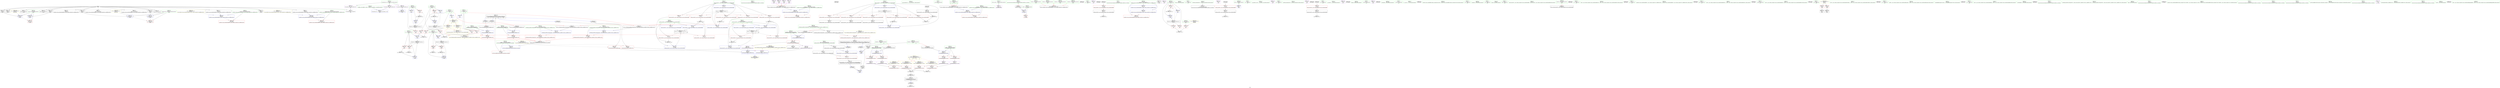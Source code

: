 digraph "SVFG" {
	label="SVFG";

	Node0x56011405c940 [shape=record,color=grey,label="{NodeID: 0\nNullPtr}"];
	Node0x56011405c940 -> Node0x560114070e20[style=solid];
	Node0x56011405c940 -> Node0x560114070f20[style=solid];
	Node0x56011405c940 -> Node0x560114070ff0[style=solid];
	Node0x56011405c940 -> Node0x5601140710c0[style=solid];
	Node0x56011405c940 -> Node0x560114071190[style=solid];
	Node0x56011405c940 -> Node0x560114070270[style=solid];
	Node0x56011405c940 -> Node0x560114070340[style=solid];
	Node0x56011405c940 -> Node0x560114070410[style=solid];
	Node0x56011405c940 -> Node0x5601140704e0[style=solid];
	Node0x56011405c940 -> Node0x5601140705b0[style=solid];
	Node0x56011405c940 -> Node0x560114070680[style=solid];
	Node0x56011405c940 -> Node0x560114070750[style=solid];
	Node0x56011405c940 -> Node0x560114070820[style=solid];
	Node0x56011405c940 -> Node0x5601140708f0[style=solid];
	Node0x56011405c940 -> Node0x5601140756a0[style=solid];
	Node0x56011409d5e0 [shape=record,color=black,label="{NodeID: 443\nMR_6V_3 = PHI(MR_6V_4, MR_6V_2, )\npts\{92 \}\n}"];
	Node0x56011409d5e0 -> Node0x560114078600[style=dashed];
	Node0x56011409d5e0 -> Node0x5601140786d0[style=dashed];
	Node0x56011409d5e0 -> Node0x5601140787a0[style=dashed];
	Node0x56011409d5e0 -> Node0x560114078870[style=dashed];
	Node0x56011409d5e0 -> Node0x560114078940[style=dashed];
	Node0x56011409d5e0 -> Node0x56011407de40[style=dashed];
	Node0x560114073f20 [shape=record,color=red,label="{NodeID: 194\n308\<--226\n\<--b20\n_Z3solv\n}"];
	Node0x560114073f20 -> Node0x560114089bd0[style=solid];
	Node0x560114070750 [shape=record,color=black,label="{NodeID: 111\n389\<--3\n\<--dummyVal\n_ZStplIcSt11char_traitsIcESaIcEENSt7__cxx1112basic_stringIT_T0_T1_EERKS8_PKS5_\n}"];
	Node0x560114070750 -> Node0x56011407f1c0[style=solid];
	Node0x56011406efc0 [shape=record,color=green,label="{NodeID: 28\n376\<--1\n\<--dummyObj\nCan only get source location for instruction, argument, global var or function.}"];
	Node0x5601140756a0 [shape=record,color=blue, style = dotted,label="{NodeID: 222\n551\<--3\nllvm.global_ctors_2\<--dummyVal\nGlob }"];
	Node0x560114077120 [shape=record,color=purple,label="{NodeID: 139\n288\<--19\n\<--.str.3\n_Z3solv\n|{<s0>19}}"];
	Node0x560114077120:s0 -> Node0x5601140be150[style=solid,color=red];
	Node0x560114071a00 [shape=record,color=green,label="{NodeID: 56\n210\<--211\na\<--a_field_insensitive\n_Z3solv\n}"];
	Node0x560114071a00 -> Node0x560114079710[style=solid];
	Node0x560114071a00 -> Node0x5601140797e0[style=solid];
	Node0x560114071a00 -> Node0x56011407e250[style=solid];
	Node0x560114071a00 -> Node0x56011407e320[style=solid];
	Node0x5601140c0180 [shape=record,color=black,label="{NodeID: 582\n333 = PHI()\n}"];
	Node0x56011408a1d0 [shape=record,color=grey,label="{NodeID: 416\n110 = Binary(109, 100, )\n}"];
	Node0x56011408a1d0 -> Node0x56011408a950[style=solid];
	Node0x56011407ece0 [shape=record,color=blue,label="{NodeID: 250\n216\<--341\nehselector.slot\<--\n_Z3solv\n}"];
	Node0x56011407ece0 -> Node0x560114079980[style=dashed];
	Node0x560114078870 [shape=record,color=red,label="{NodeID: 167\n154\<--91\n\<--t\n_Z8do_movesNSt7__cxx1112basic_stringIcSt11char_traitsIcESaIcEEE\n}"];
	Node0x560114078870 -> Node0x5601140898d0[style=solid];
	Node0x5601140732a0 [shape=record,color=green,label="{NodeID: 84\n401\<--402\n__gxx_personality_v0\<--__gxx_personality_v0_field_insensitive\n}"];
	Node0x56011406cf70 [shape=record,color=green,label="{NodeID: 1\n7\<--1\n__dso_handle\<--dummyObj\nGlob }"];
	Node0x56011409dae0 [shape=record,color=black,label="{NodeID: 444\nMR_8V_3 = PHI(MR_8V_4, MR_8V_2, )\npts\{94 \}\n|{|<s5>8}}"];
	Node0x56011409dae0 -> Node0x560114078a10[style=dashed];
	Node0x56011409dae0 -> Node0x560114078ae0[style=dashed];
	Node0x56011409dae0 -> Node0x56011407dce0[style=dashed];
	Node0x56011409dae0 -> Node0x56011407dd70[style=dashed];
	Node0x56011409dae0 -> Node0x56011409dae0[style=dashed];
	Node0x56011409dae0:s5 -> Node0x5601140a4ce0[style=dashed,color=red];
	Node0x560114073ff0 [shape=record,color=red,label="{NodeID: 195\n377\<--363\n\<--__lhs.addr\n_ZStplIcSt11char_traitsIcESaIcEENSt7__cxx1112basic_stringIT_T0_T1_EERKS8_PKS5_\n}"];
	Node0x560114070820 [shape=record,color=black,label="{NodeID: 112\n398\<--3\nlpad.val\<--dummyVal\n_ZStplIcSt11char_traitsIcESaIcEENSt7__cxx1112basic_stringIT_T0_T1_EERKS8_PKS5_\n}"];
	Node0x56011406f0c0 [shape=record,color=green,label="{NodeID: 29\n4\<--6\n_ZStL8__ioinit\<--_ZStL8__ioinit_field_insensitive\nGlob }"];
	Node0x56011406f0c0 -> Node0x560114076de0[style=solid];
	Node0x5601140757a0 [shape=record,color=blue,label="{NodeID: 223\n73\<--72\na.addr\<--a\n_Z7__neveri\n}"];
	Node0x5601140757a0 -> Node0x560114078530[style=dashed];
	Node0x5601140771f0 [shape=record,color=purple,label="{NodeID: 140\n303\<--21\n\<--.str.4\n_Z3solv\n|{<s0>22}}"];
	Node0x5601140771f0:s0 -> Node0x5601140be150[style=solid,color=red];
	Node0x560114071ad0 [shape=record,color=green,label="{NodeID: 57\n212\<--213\nref.tmp\<--ref.tmp_field_insensitive\n_Z3solv\n|{<s0>13}}"];
	Node0x560114071ad0:s0 -> Node0x5601140bdb40[style=solid,color=red];
	Node0x5601140c0250 [shape=record,color=black,label="{NodeID: 583\n345 = PHI()\n}"];
	Node0x56011408a350 [shape=record,color=grey,label="{NodeID: 417\n125 = Binary(124, 123, )\n}"];
	Node0x56011408a350 -> Node0x560114075bb0[style=solid];
	Node0x56011407edb0 [shape=record,color=blue,label="{NodeID: 251\n363\<--361\n__lhs.addr\<--__lhs\n_ZStplIcSt11char_traitsIcESaIcEENSt7__cxx1112basic_stringIT_T0_T1_EERKS8_PKS5_\n}"];
	Node0x56011407edb0 -> Node0x560114073ff0[style=dashed];
	Node0x560114078940 [shape=record,color=red,label="{NodeID: 168\n161\<--91\n\<--t\n_Z8do_movesNSt7__cxx1112basic_stringIcSt11char_traitsIcESaIcEEE\n}"];
	Node0x560114078940 -> Node0x560114089a50[style=solid];
	Node0x5601140733a0 [shape=record,color=green,label="{NodeID: 85\n413\<--414\n__x.addr\<--__x.addr_field_insensitive\n_ZSteqIiiEbRKSt4pairIT_T0_ES5_\n}"];
	Node0x5601140733a0 -> Node0x560114074400[style=solid];
	Node0x5601140733a0 -> Node0x5601140744d0[style=solid];
	Node0x5601140733a0 -> Node0x56011407f290[style=solid];
	Node0x56011406d000 [shape=record,color=green,label="{NodeID: 2\n8\<--1\n.str\<--dummyObj\nGlob }"];
	Node0x56011409dfe0 [shape=record,color=black,label="{NodeID: 445\nMR_10V_3 = PHI(MR_10V_5, MR_10V_2, )\npts\{96 \}\n|{|<s5>8}}"];
	Node0x56011409dfe0 -> Node0x560114078bb0[style=dashed];
	Node0x56011409dfe0 -> Node0x560114078c80[style=dashed];
	Node0x56011409dfe0 -> Node0x560114075bb0[style=dashed];
	Node0x56011409dfe0 -> Node0x560114075c80[style=dashed];
	Node0x56011409dfe0 -> Node0x56011409dfe0[style=dashed];
	Node0x56011409dfe0:s5 -> Node0x5601140a4ce0[style=dashed,color=red];
	Node0x5601140740c0 [shape=record,color=red,label="{NodeID: 196\n379\<--365\n\<--__rhs.addr\n_ZStplIcSt11char_traitsIcESaIcEENSt7__cxx1112basic_stringIT_T0_T1_EERKS8_PKS5_\n}"];
	Node0x5601140708f0 [shape=record,color=black,label="{NodeID: 113\n399\<--3\nlpad.val1\<--dummyVal\n_ZStplIcSt11char_traitsIcESaIcEENSt7__cxx1112basic_stringIT_T0_T1_EERKS8_PKS5_\n}"];
	Node0x56011406f1c0 [shape=record,color=green,label="{NodeID: 30\n10\<--12\nX\<--X_field_insensitive\nGlob |{|<s3>25}}"];
	Node0x56011406f1c0 -> Node0x560114078050[style=solid];
	Node0x56011406f1c0 -> Node0x560114078120[style=solid];
	Node0x56011406f1c0 -> Node0x5601140752a0[style=solid];
	Node0x56011406f1c0:s3 -> Node0x5601140be650[style=solid,color=red];
	Node0x5601140a3060 [shape=record,color=yellow,style=double,label="{NodeID: 473\n46V_1 = ENCHI(MR_46V_0)\npts\{2310000 2310001 2330000 2330001 \}\nFun[_Z3solv]|{<s0>28|<s1>28|<s2>28|<s3>28}}"];
	Node0x5601140a3060:s0 -> Node0x5601140a3600[style=dashed,color=red];
	Node0x5601140a3060:s1 -> Node0x560114099b10[style=dashed,color=red];
	Node0x5601140a3060:s2 -> Node0x560114099db0[style=dashed,color=red];
	Node0x5601140a3060:s3 -> Node0x560114099e90[style=dashed,color=red];
	Node0x560114075870 [shape=record,color=blue,label="{NodeID: 224\n91\<--100\nt\<--\n_Z8do_movesNSt7__cxx1112basic_stringIcSt11char_traitsIcESaIcEEE\n}"];
	Node0x560114075870 -> Node0x56011409d5e0[style=dashed];
	Node0x5601140772c0 [shape=record,color=purple,label="{NodeID: 141\n457\<--25\n\<--.str.5\nmain\n}"];
	Node0x560114071ba0 [shape=record,color=green,label="{NodeID: 58\n214\<--215\nexn.slot\<--exn.slot_field_insensitive\n_Z3solv\n}"];
	Node0x560114071ba0 -> Node0x5601140798b0[style=solid];
	Node0x560114071ba0 -> Node0x56011407e3f0[style=solid];
	Node0x560114071ba0 -> Node0x56011407ec10[style=solid];
	Node0x5601140c0320 [shape=record,color=black,label="{NodeID: 584\n54 = PHI()\n}"];
	Node0x5601140a5250 [shape=record,color=yellow,style=double,label="{NodeID: 501\n14V_1 = ENCHI(MR_14V_0)\npts\{12 14 \}\nFun[_Z8do_movesNSt7__cxx1112basic_stringIcSt11char_traitsIcESaIcEEE]|{<s0>8}}"];
	Node0x5601140a5250:s0 -> Node0x5601140a4ce0[style=dashed,color=red];
	Node0x56011408a4d0 [shape=record,color=grey,label="{NodeID: 418\n133 = cmp(132, 134, )\n}"];
	Node0x56011407ee80 [shape=record,color=blue,label="{NodeID: 252\n365\<--362\n__rhs.addr\<--__rhs\n_ZStplIcSt11char_traitsIcESaIcEENSt7__cxx1112basic_stringIT_T0_T1_EERKS8_PKS5_\n}"];
	Node0x56011407ee80 -> Node0x5601140740c0[style=dashed];
	Node0x560114078a10 [shape=record,color=red,label="{NodeID: 169\n150\<--93\n\<--x\n_Z8do_movesNSt7__cxx1112basic_stringIcSt11char_traitsIcESaIcEEE\n}"];
	Node0x560114078a10 -> Node0x560114089ed0[style=solid];
	Node0x560114073470 [shape=record,color=green,label="{NodeID: 86\n415\<--416\n__y.addr\<--__y.addr_field_insensitive\n_ZSteqIiiEbRKSt4pairIT_T0_ES5_\n}"];
	Node0x560114073470 -> Node0x5601140745a0[style=solid];
	Node0x560114073470 -> Node0x560114074670[style=solid];
	Node0x560114073470 -> Node0x56011407f360[style=solid];
	Node0x56011406d2b0 [shape=record,color=green,label="{NodeID: 3\n11\<--1\n\<--dummyObj\nCan only get source location for instruction, argument, global var or function.}"];
	Node0x56011409e4e0 [shape=record,color=black,label="{NodeID: 446\nMR_12V_3 = PHI(MR_12V_4, MR_12V_2, )\npts\{98 \}\n}"];
	Node0x56011409e4e0 -> Node0x560114078d50[style=dashed];
	Node0x56011409e4e0 -> Node0x560114078e20[style=dashed];
	Node0x56011409e4e0 -> Node0x560114078ef0[style=dashed];
	Node0x56011409e4e0 -> Node0x560114078fc0[style=dashed];
	Node0x56011409e4e0 -> Node0x560114079090[style=dashed];
	Node0x56011409e4e0 -> Node0x56011407df10[style=dashed];
	Node0x560114074190 [shape=record,color=red,label="{NodeID: 197\n384\<--367\nnrvo.val\<--nrvo\n_ZStplIcSt11char_traitsIcESaIcEENSt7__cxx1112basic_stringIT_T0_T1_EERKS8_PKS5_\n}"];
	Node0x5601140709c0 [shape=record,color=black,label="{NodeID: 114\n448\<--11\nmain_ret\<--\nmain\n}"];
	Node0x56011406f2c0 [shape=record,color=green,label="{NodeID: 31\n13\<--14\nY\<--Y_field_insensitive\nGlob |{|<s3>25}}"];
	Node0x56011406f2c0 -> Node0x5601140781f0[style=solid];
	Node0x56011406f2c0 -> Node0x5601140782c0[style=solid];
	Node0x56011406f2c0 -> Node0x5601140753a0[style=solid];
	Node0x56011406f2c0:s3 -> Node0x5601140be7a0[style=solid,color=red];
	Node0x5601140a3170 [shape=record,color=yellow,style=double,label="{NodeID: 474\n56V_1 = ENCHI(MR_56V_0)\npts\{372 \}\nFun[_ZStplIcSt11char_traitsIcESaIcEENSt7__cxx1112basic_stringIT_T0_T1_EERKS8_PKS5_]}"];
	Node0x5601140a3170 -> Node0x56011407f1c0[style=dashed];
	Node0x560114075940 [shape=record,color=blue,label="{NodeID: 225\n93\<--11\nx\<--\n_Z8do_movesNSt7__cxx1112basic_stringIcSt11char_traitsIcESaIcEEE\n}"];
	Node0x560114075940 -> Node0x56011409dae0[style=dashed];
	Node0x560114077390 [shape=record,color=purple,label="{NodeID: 142\n458\<--27\n\<--.str.6\nmain\n}"];
	Node0x560114071c70 [shape=record,color=green,label="{NodeID: 59\n216\<--217\nehselector.slot\<--ehselector.slot_field_insensitive\n_Z3solv\n}"];
	Node0x560114071c70 -> Node0x560114079980[style=solid];
	Node0x560114071c70 -> Node0x56011407e4c0[style=solid];
	Node0x560114071c70 -> Node0x56011407ece0[style=solid];
	Node0x5601140c03f0 [shape=record,color=black,label="{NodeID: 585\n106 = PHI()\n}"];
	Node0x5601140c03f0 -> Node0x560114076010[style=solid];
	Node0x56011408a650 [shape=record,color=grey,label="{NodeID: 419\n473 = cmp(471, 472, )\n}"];
	Node0x56011407ef50 [shape=record,color=blue,label="{NodeID: 253\n367\<--376\nnrvo\<--\n_ZStplIcSt11char_traitsIcESaIcEENSt7__cxx1112basic_stringIT_T0_T1_EERKS8_PKS5_\n}"];
	Node0x56011407ef50 -> Node0x56011407f020[style=dashed];
	Node0x560114078ae0 [shape=record,color=red,label="{NodeID: 170\n155\<--93\n\<--x\n_Z8do_movesNSt7__cxx1112basic_stringIcSt11char_traitsIcESaIcEEE\n}"];
	Node0x560114078ae0 -> Node0x5601140898d0[style=solid];
	Node0x560114073540 [shape=record,color=green,label="{NodeID: 87\n446\<--447\nmain\<--main_field_insensitive\n}"];
	Node0x56011406d340 [shape=record,color=green,label="{NodeID: 4\n15\<--1\n.str.1\<--dummyObj\nGlob }"];
	Node0x56011409e9e0 [shape=record,color=black,label="{NodeID: 447\nMR_40V_5 = PHI(MR_40V_6, MR_40V_4, )\npts\{227 \}\n}"];
	Node0x56011409e9e0 -> Node0x560114073e50[style=dashed];
	Node0x56011409e9e0 -> Node0x560114073f20[style=dashed];
	Node0x56011409e9e0 -> Node0x56011407e9a0[style=dashed];
	Node0x560114074260 [shape=record,color=red,label="{NodeID: 198\n396\<--369\nexn\<--exn.slot\n_ZStplIcSt11char_traitsIcESaIcEENSt7__cxx1112basic_stringIT_T0_T1_EERKS8_PKS5_\n}"];
	Node0x560114075da0 [shape=record,color=black,label="{NodeID: 115\n55\<--56\n\<--_ZNSt8ios_base4InitD1Ev\nCan only get source location for instruction, argument, global var or function.}"];
	Node0x56011406f3c0 [shape=record,color=green,label="{NodeID: 32\n42\<--46\nllvm.global_ctors\<--llvm.global_ctors_field_insensitive\nGlob }"];
	Node0x56011406f3c0 -> Node0x560114077870[style=solid];
	Node0x56011406f3c0 -> Node0x560114077970[style=solid];
	Node0x56011406f3c0 -> Node0x560114077a70[style=solid];
	Node0x560114075a10 [shape=record,color=blue,label="{NodeID: 226\n95\<--11\ny\<--\n_Z8do_movesNSt7__cxx1112basic_stringIcSt11char_traitsIcESaIcEEE\n}"];
	Node0x560114075a10 -> Node0x56011409dfe0[style=dashed];
	Node0x560114077460 [shape=record,color=purple,label="{NodeID: 143\n463\<--30\n\<--.str.7\nmain\n}"];
	Node0x560114071d40 [shape=record,color=green,label="{NodeID: 60\n218\<--219\na1\<--a1_field_insensitive\n_Z3solv\n}"];
	Node0x560114071d40 -> Node0x560114079a50[style=solid];
	Node0x560114071d40 -> Node0x560114079b20[style=solid];
	Node0x560114071d40 -> Node0x56011407e590[style=solid];
	Node0x560114071d40 -> Node0x56011407e660[style=solid];
	Node0x5601140c04f0 [shape=record,color=black,label="{NodeID: 586\n115 = PHI()\n}"];
	Node0x5601140c04f0 -> Node0x560114079160[style=solid];
	Node0x56011408a7d0 [shape=record,color=grey,label="{NodeID: 420\n270 = cmp(269, 271, )\n}"];
	Node0x56011407f020 [shape=record,color=blue,label="{NodeID: 254\n367\<--325\nnrvo\<--\n_ZStplIcSt11char_traitsIcESaIcEENSt7__cxx1112basic_stringIT_T0_T1_EERKS8_PKS5_\n}"];
	Node0x56011407f020 -> Node0x560114074190[style=dashed];
	Node0x560114078bb0 [shape=record,color=red,label="{NodeID: 171\n124\<--95\n\<--y\n_Z8do_movesNSt7__cxx1112basic_stringIcSt11char_traitsIcESaIcEEE\n}"];
	Node0x560114078bb0 -> Node0x56011408a350[style=solid];
	Node0x560114073640 [shape=record,color=green,label="{NodeID: 88\n449\<--450\nretval\<--retval_field_insensitive\nmain\n}"];
	Node0x560114073640 -> Node0x56011407f430[style=solid];
	Node0x56011406d3d0 [shape=record,color=green,label="{NodeID: 5\n17\<--1\n.str.2\<--dummyObj\nGlob }"];
	Node0x56011409eee0 [shape=record,color=black,label="{NodeID: 448\nMR_36V_5 = PHI(MR_36V_6, MR_36V_4, )\npts\{219 \}\n}"];
	Node0x56011409eee0 -> Node0x560114079a50[style=dashed];
	Node0x56011409eee0 -> Node0x560114079b20[style=dashed];
	Node0x56011409eee0 -> Node0x56011407e660[style=dashed];
	Node0x560114074330 [shape=record,color=red,label="{NodeID: 199\n397\<--371\nsel\<--ehselector.slot\n_ZStplIcSt11char_traitsIcESaIcEENSt7__cxx1112basic_stringIT_T0_T1_EERKS8_PKS5_\n}"];
	Node0x560114075e70 [shape=record,color=black,label="{NodeID: 116\n172\<--89\n\<--retval\n_Z8do_movesNSt7__cxx1112basic_stringIcSt11char_traitsIcESaIcEEE\n}"];
	Node0x560114075e70 -> Node0x56011407dfe0[style=solid];
	Node0x56011406f4c0 [shape=record,color=green,label="{NodeID: 33\n47\<--48\n__cxx_global_var_init\<--__cxx_global_var_init_field_insensitive\n}"];
	Node0x5601140a9460 [shape=record,color=yellow,style=double,label="{NodeID: 559\n22V_2 = CSCHI(MR_22V_1)\npts\{1860000 1860001 \}\nCS[]}"];
	Node0x560114075ae0 [shape=record,color=blue,label="{NodeID: 227\n97\<--11\na\<--\n_Z8do_movesNSt7__cxx1112basic_stringIcSt11char_traitsIcESaIcEEE\n}"];
	Node0x560114075ae0 -> Node0x56011409e4e0[style=dashed];
	Node0x560114077530 [shape=record,color=purple,label="{NodeID: 144\n464\<--32\n\<--.str.8\nmain\n}"];
	Node0x560114071e10 [shape=record,color=green,label="{NodeID: 61\n220\<--221\nref.tmp5\<--ref.tmp5_field_insensitive\n_Z3solv\n|{<s0>16}}"];
	Node0x560114071e10:s0 -> Node0x5601140bdb40[style=solid,color=red];
	Node0x5601140c05f0 [shape=record,color=black,label="{NodeID: 587\n169 = PHI(182, )\n}"];
	Node0x5601140c05f0 -> Node0x56011407dfe0[style=solid];
	Node0x56011408a950 [shape=record,color=grey,label="{NodeID: 421\n111 = cmp(105, 110, )\n}"];
	Node0x56011407f0f0 [shape=record,color=blue,label="{NodeID: 255\n369\<--387\nexn.slot\<--\n_ZStplIcSt11char_traitsIcESaIcEENSt7__cxx1112basic_stringIT_T0_T1_EERKS8_PKS5_\n}"];
	Node0x56011407f0f0 -> Node0x560114074260[style=dashed];
	Node0x560114078c80 [shape=record,color=red,label="{NodeID: 172\n137\<--95\n\<--y\n_Z8do_movesNSt7__cxx1112basic_stringIcSt11char_traitsIcESaIcEEE\n}"];
	Node0x560114078c80 -> Node0x560114089310[style=solid];
	Node0x560114073710 [shape=record,color=green,label="{NodeID: 89\n451\<--452\nT\<--T_field_insensitive\nmain\n}"];
	Node0x560114073710 -> Node0x560114074a80[style=solid];
	Node0x56011406d460 [shape=record,color=green,label="{NodeID: 6\n19\<--1\n.str.3\<--dummyObj\nGlob }"];
	Node0x560114074400 [shape=record,color=red,label="{NodeID: 200\n419\<--413\n\<--__x.addr\n_ZSteqIiiEbRKSt4pairIT_T0_ES5_\n}"];
	Node0x560114074400 -> Node0x560114077b70[style=solid];
	Node0x560114075f40 [shape=record,color=black,label="{NodeID: 117\n174\<--89\n\<--retval\n_Z8do_movesNSt7__cxx1112basic_stringIcSt11char_traitsIcESaIcEEE\n}"];
	Node0x560114075f40 -> Node0x5601140793d0[style=solid];
	Node0x56011406f5c0 [shape=record,color=green,label="{NodeID: 34\n51\<--52\n_ZNSt8ios_base4InitC1Ev\<--_ZNSt8ios_base4InitC1Ev_field_insensitive\n}"];
	Node0x5601140bacd0 [shape=record,color=black,label="{NodeID: 560\n533 = PHI(509, )\n}"];
	Node0x5601140bacd0 -> Node0x560114075100[style=solid];
	Node0x560114075bb0 [shape=record,color=blue,label="{NodeID: 228\n95\<--125\ny\<--add\n_Z8do_movesNSt7__cxx1112basic_stringIcSt11char_traitsIcESaIcEEE\n}"];
	Node0x560114075bb0 -> Node0x56011409dfe0[style=dashed];
	Node0x560114077600 [shape=record,color=purple,label="{NodeID: 145\n477\<--36\n\<--.str.9\nmain\n}"];
	Node0x560114071ee0 [shape=record,color=green,label="{NodeID: 62\n222\<--223\nb\<--b_field_insensitive\n_Z3solv\n}"];
	Node0x560114071ee0 -> Node0x560114079bf0[style=solid];
	Node0x560114071ee0 -> Node0x560114073d80[style=solid];
	Node0x560114071ee0 -> Node0x56011407e730[style=solid];
	Node0x560114071ee0 -> Node0x56011407e800[style=solid];
	Node0x5601140c07c0 [shape=record,color=black,label="{NodeID: 588\n249 = PHI()\n}"];
	Node0x56011408aad0 [shape=record,color=grey,label="{NodeID: 422\n146 = cmp(145, 147, )\n}"];
	Node0x56011407f1c0 [shape=record,color=blue,label="{NodeID: 256\n371\<--389\nehselector.slot\<--\n_ZStplIcSt11char_traitsIcESaIcEENSt7__cxx1112basic_stringIT_T0_T1_EERKS8_PKS5_\n}"];
	Node0x56011407f1c0 -> Node0x560114074330[style=dashed];
	Node0x560114078d50 [shape=record,color=red,label="{NodeID: 173\n105\<--97\n\<--a\n_Z8do_movesNSt7__cxx1112basic_stringIcSt11char_traitsIcESaIcEEE\n}"];
	Node0x560114078d50 -> Node0x56011408a950[style=solid];
	Node0x5601140737e0 [shape=record,color=green,label="{NodeID: 90\n453\<--454\na\<--a_field_insensitive\nmain\n}"];
	Node0x5601140737e0 -> Node0x560114074b50[style=solid];
	Node0x5601140737e0 -> Node0x560114074c20[style=solid];
	Node0x5601140737e0 -> Node0x560114074cf0[style=solid];
	Node0x5601140737e0 -> Node0x56011407f500[style=solid];
	Node0x5601140737e0 -> Node0x56011407f5d0[style=solid];
	Node0x56011406dca0 [shape=record,color=green,label="{NodeID: 7\n21\<--1\n.str.4\<--dummyObj\nGlob }"];
	Node0x5601140744d0 [shape=record,color=red,label="{NodeID: 201\n427\<--413\n\<--__x.addr\n_ZSteqIiiEbRKSt4pairIT_T0_ES5_\n}"];
	Node0x5601140744d0 -> Node0x560114077d10[style=solid];
	Node0x560114076010 [shape=record,color=black,label="{NodeID: 118\n109\<--106\nconv\<--call\n_Z8do_movesNSt7__cxx1112basic_stringIcSt11char_traitsIcESaIcEEE\n}"];
	Node0x560114076010 -> Node0x56011408a1d0[style=solid];
	Node0x56011406f6c0 [shape=record,color=green,label="{NodeID: 35\n57\<--58\n__cxa_atexit\<--__cxa_atexit_field_insensitive\n}"];
	Node0x5601140ba630 [shape=record,color=black,label="{NodeID: 561\n538 = PHI(509, )\n}"];
	Node0x5601140ba630 -> Node0x5601140751d0[style=solid];
	Node0x5601140a3520 [shape=record,color=yellow,style=double,label="{NodeID: 478\n54V_1 = ENCHI(MR_54V_0)\npts\{370 \}\nFun[_ZStplIcSt11char_traitsIcESaIcEENSt7__cxx1112basic_stringIT_T0_T1_EERKS8_PKS5_]}"];
	Node0x5601140a3520 -> Node0x56011407f0f0[style=dashed];
	Node0x560114075c80 [shape=record,color=blue,label="{NodeID: 229\n95\<--138\ny\<--sub10\n_Z8do_movesNSt7__cxx1112basic_stringIcSt11char_traitsIcESaIcEEE\n}"];
	Node0x560114075c80 -> Node0x56011409dfe0[style=dashed];
	Node0x5601140776d0 [shape=record,color=purple,label="{NodeID: 146\n485\<--38\n\<--.str.10\nmain\n}"];
	Node0x560114071fb0 [shape=record,color=green,label="{NodeID: 63\n224\<--225\nref.tmp14\<--ref.tmp14_field_insensitive\n_Z3solv\n|{<s0>19}}"];
	Node0x560114071fb0:s0 -> Node0x5601140bdb40[style=solid,color=red];
	Node0x5601140c0890 [shape=record,color=black,label="{NodeID: 589\n275 = PHI()\n}"];
	Node0x56011408ac50 [shape=record,color=grey,label="{NodeID: 423\n286 = cmp(284, 285, )\n}"];
	Node0x56011407f290 [shape=record,color=blue,label="{NodeID: 257\n413\<--411\n__x.addr\<--__x\n_ZSteqIiiEbRKSt4pairIT_T0_ES5_\n}"];
	Node0x56011407f290 -> Node0x560114074400[style=dashed];
	Node0x56011407f290 -> Node0x5601140744d0[style=dashed];
	Node0x560114078e20 [shape=record,color=red,label="{NodeID: 174\n113\<--97\n\<--a\n_Z8do_movesNSt7__cxx1112basic_stringIcSt11char_traitsIcESaIcEEE\n}"];
	Node0x560114078e20 -> Node0x5601140760e0[style=solid];
	Node0x5601140738b0 [shape=record,color=green,label="{NodeID: 91\n460\<--461\nfreopen\<--freopen_field_insensitive\n}"];
	Node0x56011406dd30 [shape=record,color=green,label="{NodeID: 8\n23\<--1\n_ZSt4cout\<--dummyObj\nGlob }"];
	Node0x5601140745a0 [shape=record,color=red,label="{NodeID: 202\n422\<--415\n\<--__y.addr\n_ZSteqIiiEbRKSt4pairIT_T0_ES5_\n}"];
	Node0x5601140745a0 -> Node0x560114077c40[style=solid];
	Node0x5601140760e0 [shape=record,color=black,label="{NodeID: 119\n114\<--113\nconv1\<--\n_Z8do_movesNSt7__cxx1112basic_stringIcSt11char_traitsIcESaIcEEE\n}"];
	Node0x56011406f7c0 [shape=record,color=green,label="{NodeID: 36\n56\<--62\n_ZNSt8ios_base4InitD1Ev\<--_ZNSt8ios_base4InitD1Ev_field_insensitive\n}"];
	Node0x56011406f7c0 -> Node0x560114075da0[style=solid];
	Node0x5601140bd460 [shape=record,color=black,label="{NodeID: 562\n510 = PHI(193, 197, 532, 537, )\n0th arg _ZSt7forwardIRiEOT_RNSt16remove_referenceIS1_E4typeE }"];
	Node0x5601140bd460 -> Node0x56011407f6a0[style=solid];
	Node0x5601140a3600 [shape=record,color=yellow,style=double,label="{NodeID: 479\n64V_1 = ENCHI(MR_64V_0)\npts\{2310001 \}\nFun[_ZSteqIiiEbRKSt4pairIT_T0_ES5_]}"];
	Node0x5601140a3600 -> Node0x5601140748e0[style=dashed];
	Node0x56011407dce0 [shape=record,color=blue,label="{NodeID: 230\n93\<--151\nx\<--add17\n_Z8do_movesNSt7__cxx1112basic_stringIcSt11char_traitsIcESaIcEEE\n}"];
	Node0x56011407dce0 -> Node0x56011409dae0[style=dashed];
	Node0x5601140777a0 [shape=record,color=purple,label="{NodeID: 147\n488\<--40\n\<--.str.11\nmain\n}"];
	Node0x560114072080 [shape=record,color=green,label="{NodeID: 64\n226\<--227\nb20\<--b20_field_insensitive\n_Z3solv\n}"];
	Node0x560114072080 -> Node0x560114073e50[style=solid];
	Node0x560114072080 -> Node0x560114073f20[style=solid];
	Node0x560114072080 -> Node0x56011407e8d0[style=solid];
	Node0x560114072080 -> Node0x56011407e9a0[style=solid];
	Node0x5601140c0960 [shape=record,color=black,label="{NodeID: 590\n290 = PHI()\n}"];
	Node0x56011408add0 [shape=record,color=grey,label="{NodeID: 424\n243 = cmp(241, 242, )\n}"];
	Node0x56011407f360 [shape=record,color=blue,label="{NodeID: 258\n415\<--412\n__y.addr\<--__y\n_ZSteqIiiEbRKSt4pairIT_T0_ES5_\n}"];
	Node0x56011407f360 -> Node0x5601140745a0[style=dashed];
	Node0x56011407f360 -> Node0x560114074670[style=dashed];
	Node0x560114078ef0 [shape=record,color=red,label="{NodeID: 175\n128\<--97\n\<--a\n_Z8do_movesNSt7__cxx1112basic_stringIcSt11char_traitsIcESaIcEEE\n}"];
	Node0x560114078ef0 -> Node0x560114076280[style=solid];
	Node0x5601140739b0 [shape=record,color=green,label="{NodeID: 92\n467\<--468\n_ZNSirsERi\<--_ZNSirsERi_field_insensitive\n}"];
	Node0x56011406ddc0 [shape=record,color=green,label="{NodeID: 9\n24\<--1\n_ZSt4cerr\<--dummyObj\nGlob }"];
	Node0x560114074670 [shape=record,color=red,label="{NodeID: 203\n430\<--415\n\<--__y.addr\n_ZSteqIiiEbRKSt4pairIT_T0_ES5_\n}"];
	Node0x560114074670 -> Node0x560114077de0[style=solid];
	Node0x5601140761b0 [shape=record,color=black,label="{NodeID: 120\n119\<--118\nconv3\<--\n_Z8do_movesNSt7__cxx1112basic_stringIcSt11char_traitsIcESaIcEEE\n}"];
	Node0x5601140761b0 -> Node0x56011408b0d0[style=solid];
	Node0x56011406f8c0 [shape=record,color=green,label="{NodeID: 37\n69\<--70\n_Z7__neveri\<--_Z7__neveri_field_insensitive\n}"];
	Node0x5601140bd810 [shape=record,color=black,label="{NodeID: 563\n517 = PHI(185, )\n0th arg _ZNSt4pairIiiEC2IRiS2_Lb1EEEOT_OT0_ }"];
	Node0x5601140bd810 -> Node0x56011407f770[style=solid];
	Node0x560114099b10 [shape=record,color=yellow,style=double,label="{NodeID: 480\n66V_1 = ENCHI(MR_66V_0)\npts\{2330000 \}\nFun[_ZSteqIiiEbRKSt4pairIT_T0_ES5_]}"];
	Node0x560114099b10 -> Node0x560114074810[style=dashed];
	Node0x56011407dd70 [shape=record,color=blue,label="{NodeID: 231\n93\<--156\nx\<--sub19\n_Z8do_movesNSt7__cxx1112basic_stringIcSt11char_traitsIcESaIcEEE\n}"];
	Node0x56011407dd70 -> Node0x56011409dae0[style=dashed];
	Node0x560114077870 [shape=record,color=purple,label="{NodeID: 148\n549\<--42\nllvm.global_ctors_0\<--llvm.global_ctors\nGlob }"];
	Node0x560114077870 -> Node0x5601140754a0[style=solid];
	Node0x560114072150 [shape=record,color=green,label="{NodeID: 65\n228\<--229\nref.tmp24\<--ref.tmp24_field_insensitive\n_Z3solv\n|{<s0>22}}"];
	Node0x560114072150:s0 -> Node0x5601140bdb40[style=solid,color=red];
	Node0x5601140c0a30 [shape=record,color=black,label="{NodeID: 591\n305 = PHI()\n}"];
	Node0x56011408af50 [shape=record,color=grey,label="{NodeID: 425\n425 = cmp(421, 424, )\n}"];
	Node0x56011407f430 [shape=record,color=blue,label="{NodeID: 259\n449\<--11\nretval\<--\nmain\n}"];
	Node0x560114078fc0 [shape=record,color=red,label="{NodeID: 176\n141\<--97\n\<--a\n_Z8do_movesNSt7__cxx1112basic_stringIcSt11char_traitsIcESaIcEEE\n}"];
	Node0x560114078fc0 -> Node0x560114076420[style=solid];
	Node0x560114073ab0 [shape=record,color=green,label="{NodeID: 93\n479\<--480\n_ZStlsISt11char_traitsIcEERSt13basic_ostreamIcT_ES5_PKc\<--_ZStlsISt11char_traitsIcEERSt13basic_ostreamIcT_ES5_PKc_field_insensitive\n}"];
	Node0x56011406de50 [shape=record,color=green,label="{NodeID: 10\n25\<--1\n.str.5\<--dummyObj\nGlob }"];
	Node0x560114074740 [shape=record,color=red,label="{NodeID: 204\n421\<--420\n\<--first\n_ZSteqIiiEbRKSt4pairIT_T0_ES5_\n}"];
	Node0x560114074740 -> Node0x56011408af50[style=solid];
	Node0x560114076280 [shape=record,color=black,label="{NodeID: 121\n129\<--128\nconv5\<--\n_Z8do_movesNSt7__cxx1112basic_stringIcSt11char_traitsIcESaIcEEE\n}"];
	Node0x56011406f9c0 [shape=record,color=green,label="{NodeID: 38\n73\<--74\na.addr\<--a.addr_field_insensitive\n_Z7__neveri\n}"];
	Node0x56011406f9c0 -> Node0x560114078530[style=solid];
	Node0x56011406f9c0 -> Node0x5601140757a0[style=solid];
	Node0x5601140bd920 [shape=record,color=black,label="{NodeID: 564\n518 = PHI(194, )\n1st arg _ZNSt4pairIiiEC2IRiS2_Lb1EEEOT_OT0_ }"];
	Node0x5601140bd920 -> Node0x56011407f840[style=solid];
	Node0x56011407de40 [shape=record,color=blue,label="{NodeID: 232\n91\<--162\nt\<--inc\n_Z8do_movesNSt7__cxx1112basic_stringIcSt11char_traitsIcESaIcEEE\n}"];
	Node0x56011407de40 -> Node0x56011409d5e0[style=dashed];
	Node0x560114077970 [shape=record,color=purple,label="{NodeID: 149\n550\<--42\nllvm.global_ctors_1\<--llvm.global_ctors\nGlob }"];
	Node0x560114077970 -> Node0x5601140755a0[style=solid];
	Node0x560114072220 [shape=record,color=green,label="{NodeID: 66\n230\<--231\nref.tmp30\<--ref.tmp30_field_insensitive\n_Z3solv\n|{|<s1>28}}"];
	Node0x560114072220 -> Node0x560114076830[style=solid];
	Node0x560114072220:s1 -> Node0x5601140be320[style=solid,color=red];
	Node0x5601140c0b00 [shape=record,color=black,label="{NodeID: 592\n318 = PHI(87, )\n}"];
	Node0x5601140c0b00 -> Node0x56011407eb40[style=solid];
	Node0x56011408b0d0 [shape=record,color=grey,label="{NodeID: 426\n120 = cmp(119, 121, )\n}"];
	Node0x56011407f500 [shape=record,color=blue,label="{NodeID: 260\n453\<--100\na\<--\nmain\n}"];
	Node0x56011407f500 -> Node0x56011409b2e0[style=dashed];
	Node0x560114079090 [shape=record,color=red,label="{NodeID: 177\n165\<--97\n\<--a\n_Z8do_movesNSt7__cxx1112basic_stringIcSt11char_traitsIcESaIcEEE\n}"];
	Node0x560114079090 -> Node0x5601140895d0[style=solid];
	Node0x560114073bb0 [shape=record,color=green,label="{NodeID: 94\n483\<--484\n_ZNSolsEi\<--_ZNSolsEi_field_insensitive\n}"];
	Node0x56011406df20 [shape=record,color=green,label="{NodeID: 11\n27\<--1\n.str.6\<--dummyObj\nGlob }"];
	Node0x560114074810 [shape=record,color=red,label="{NodeID: 205\n424\<--423\n\<--first1\n_ZSteqIiiEbRKSt4pairIT_T0_ES5_\n}"];
	Node0x560114074810 -> Node0x56011408af50[style=solid];
	Node0x560114076350 [shape=record,color=black,label="{NodeID: 122\n132\<--131\nconv7\<--\n_Z8do_movesNSt7__cxx1112basic_stringIcSt11char_traitsIcESaIcEEE\n}"];
	Node0x560114076350 -> Node0x56011408a4d0[style=solid];
	Node0x56011406fa90 [shape=record,color=green,label="{NodeID: 39\n79\<--80\nprintf\<--printf_field_insensitive\n}"];
	Node0x5601140bda30 [shape=record,color=black,label="{NodeID: 565\n519 = PHI(198, )\n2nd arg _ZNSt4pairIiiEC2IRiS2_Lb1EEEOT_OT0_ }"];
	Node0x5601140bda30 -> Node0x56011407f910[style=solid];
	Node0x56011407df10 [shape=record,color=blue,label="{NodeID: 233\n97\<--166\na\<--inc22\n_Z8do_movesNSt7__cxx1112basic_stringIcSt11char_traitsIcESaIcEEE\n}"];
	Node0x56011407df10 -> Node0x56011409e4e0[style=dashed];
	Node0x560114077a70 [shape=record,color=purple,label="{NodeID: 150\n551\<--42\nllvm.global_ctors_2\<--llvm.global_ctors\nGlob }"];
	Node0x560114077a70 -> Node0x5601140756a0[style=solid];
	Node0x5601140722f0 [shape=record,color=green,label="{NodeID: 67\n232\<--233\nref.tmp33\<--ref.tmp33_field_insensitive\n_Z3solv\n|{|<s1>28}}"];
	Node0x5601140722f0 -> Node0x560114076900[style=solid];
	Node0x5601140722f0:s1 -> Node0x5601140be430[style=solid,color=red];
	Node0x5601140c0d00 [shape=record,color=black,label="{NodeID: 593\n321 = PHI(410, )\n}"];
	Node0x5601140c0d00 -> Node0x56011408a050[style=solid];
	Node0x56011408b250 [shape=record,color=grey,label="{NodeID: 427\n301 = cmp(300, 271, )\n}"];
	Node0x56011407f5d0 [shape=record,color=blue,label="{NodeID: 261\n453\<--492\na\<--inc\nmain\n}"];
	Node0x56011407f5d0 -> Node0x56011409b2e0[style=dashed];
	Node0x560114079160 [shape=record,color=red,label="{NodeID: 178\n118\<--115\n\<--call2\n_Z8do_movesNSt7__cxx1112basic_stringIcSt11char_traitsIcESaIcEEE\n}"];
	Node0x560114079160 -> Node0x5601140761b0[style=solid];
	Node0x560114073cb0 [shape=record,color=green,label="{NodeID: 95\n511\<--512\n__t.addr\<--__t.addr_field_insensitive\n_ZSt7forwardIRiEOT_RNSt16remove_referenceIS1_E4typeE\n}"];
	Node0x560114073cb0 -> Node0x560114074dc0[style=solid];
	Node0x560114073cb0 -> Node0x56011407f6a0[style=solid];
	Node0x56011406dff0 [shape=record,color=green,label="{NodeID: 12\n29\<--1\nstdin\<--dummyObj\nGlob }"];
	Node0x5601140748e0 [shape=record,color=red,label="{NodeID: 206\n429\<--428\n\<--second\n_ZSteqIiiEbRKSt4pairIT_T0_ES5_\n}"];
	Node0x5601140748e0 -> Node0x56011408b3d0[style=solid];
	Node0x560114076420 [shape=record,color=black,label="{NodeID: 123\n142\<--141\nconv12\<--\n_Z8do_movesNSt7__cxx1112basic_stringIcSt11char_traitsIcESaIcEEE\n}"];
	Node0x56011406fb90 [shape=record,color=green,label="{NodeID: 40\n85\<--86\n_Z8do_movesNSt7__cxx1112basic_stringIcSt11char_traitsIcESaIcEEE\<--_Z8do_movesNSt7__cxx1112basic_stringIcSt11char_traitsIcESaIcEEE_field_insensitive\n}"];
	Node0x5601140bdb40 [shape=record,color=black,label="{NodeID: 566\n360 = PHI(212, 220, 224, 228, )\n0th arg _ZStplIcSt11char_traitsIcESaIcEENSt7__cxx1112basic_stringIT_T0_T1_EERKS8_PKS5_ }"];
	Node0x560114099db0 [shape=record,color=yellow,style=double,label="{NodeID: 483\n68V_1 = ENCHI(MR_68V_0)\npts\{2330001 \}\nFun[_ZSteqIiiEbRKSt4pairIT_T0_ES5_]}"];
	Node0x560114099db0 -> Node0x5601140749b0[style=dashed];
	Node0x56011407dfe0 [shape=record,color=blue,label="{NodeID: 234\n172\<--169\n\<--call23\n_Z8do_movesNSt7__cxx1112basic_stringIcSt11char_traitsIcESaIcEEE\n}"];
	Node0x56011407dfe0 -> Node0x5601140793d0[style=dashed];
	Node0x560114077b70 [shape=record,color=purple,label="{NodeID: 151\n420\<--419\nfirst\<--\n_ZSteqIiiEbRKSt4pairIT_T0_ES5_\n}"];
	Node0x560114077b70 -> Node0x560114074740[style=solid];
	Node0x5601140723c0 [shape=record,color=green,label="{NodeID: 68\n234\<--235\nagg.tmp\<--agg.tmp_field_insensitive\n_Z3solv\n|{<s0>27}}"];
	Node0x5601140723c0:s0 -> Node0x5601140be8f0[style=solid,color=red];
	Node0x5601140c0e40 [shape=record,color=black,label="{NodeID: 594\n380 = PHI()\n}"];
	Node0x56011408b3d0 [shape=record,color=grey,label="{NodeID: 428\n433 = cmp(429, 432, )\n}"];
	Node0x56011408b3d0 -> Node0x560113e23000[style=solid];
	Node0x56011407f6a0 [shape=record,color=blue,label="{NodeID: 262\n511\<--510\n__t.addr\<--__t\n_ZSt7forwardIRiEOT_RNSt16remove_referenceIS1_E4typeE\n}"];
	Node0x56011407f6a0 -> Node0x560114074dc0[style=dashed];
	Node0x560114079230 [shape=record,color=red,label="{NodeID: 179\n131\<--130\n\<--call6\n_Z8do_movesNSt7__cxx1112basic_stringIcSt11char_traitsIcESaIcEEE\n}"];
	Node0x560114079230 -> Node0x560114076350[style=solid];
	Node0x560114070ab0 [shape=record,color=green,label="{NodeID: 96\n520\<--521\nthis.addr\<--this.addr_field_insensitive\n_ZNSt4pairIiiEC2IRiS2_Lb1EEEOT_OT0_\n}"];
	Node0x560114070ab0 -> Node0x560114074e90[style=solid];
	Node0x560114070ab0 -> Node0x56011407f770[style=solid];
	Node0x56011406e0c0 [shape=record,color=green,label="{NodeID: 13\n30\<--1\n.str.7\<--dummyObj\nGlob }"];
	Node0x5601140749b0 [shape=record,color=red,label="{NodeID: 207\n432\<--431\n\<--second2\n_ZSteqIiiEbRKSt4pairIT_T0_ES5_\n}"];
	Node0x5601140749b0 -> Node0x56011408b3d0[style=solid];
	Node0x5601140764f0 [shape=record,color=black,label="{NodeID: 124\n145\<--144\nconv14\<--\n_Z8do_movesNSt7__cxx1112basic_stringIcSt11char_traitsIcESaIcEEE\n}"];
	Node0x5601140764f0 -> Node0x56011408aad0[style=solid];
	Node0x56011406fc90 [shape=record,color=green,label="{NodeID: 41\n89\<--90\nretval\<--retval_field_insensitive\n_Z8do_movesNSt7__cxx1112basic_stringIcSt11char_traitsIcESaIcEEE\n}"];
	Node0x56011406fc90 -> Node0x560114075e70[style=solid];
	Node0x56011406fc90 -> Node0x560114075f40[style=solid];
	Node0x5601140bdf80 [shape=record,color=black,label="{NodeID: 567\n361 = PHI(208, 208, 208, 208, )\n1st arg _ZStplIcSt11char_traitsIcESaIcEENSt7__cxx1112basic_stringIT_T0_T1_EERKS8_PKS5_ }"];
	Node0x5601140bdf80 -> Node0x56011407edb0[style=solid];
	Node0x560114099e90 [shape=record,color=yellow,style=double,label="{NodeID: 484\n62V_1 = ENCHI(MR_62V_0)\npts\{2310000 \}\nFun[_ZSteqIiiEbRKSt4pairIT_T0_ES5_]}"];
	Node0x560114099e90 -> Node0x560114074740[style=dashed];
	Node0x56011407e0b0 [shape=record,color=blue,label="{NodeID: 235\n187\<--183\n__x.addr\<--__x\n_ZSt9make_pairIRiS0_ESt4pairINSt17__decay_and_stripIT_E6__typeENS2_IT0_E6__typeEEOS3_OS6_\n}"];
	Node0x56011407e0b0 -> Node0x5601140794a0[style=dashed];
	Node0x560114077c40 [shape=record,color=purple,label="{NodeID: 152\n423\<--422\nfirst1\<--\n_ZSteqIiiEbRKSt4pairIT_T0_ES5_\n}"];
	Node0x560114077c40 -> Node0x560114074810[style=solid];
	Node0x560114072490 [shape=record,color=green,label="{NodeID: 69\n237\<--238\n_ZNSt7__cxx1112basic_stringIcSt11char_traitsIcESaIcEEC1Ev\<--_ZNSt7__cxx1112basic_stringIcSt11char_traitsIcESaIcEEC1Ev_field_insensitive\n}"];
	Node0x5601140c0f10 [shape=record,color=black,label="{NodeID: 595\n466 = PHI()\n}"];
	Node0x56011407f770 [shape=record,color=blue,label="{NodeID: 263\n520\<--517\nthis.addr\<--this\n_ZNSt4pairIiiEC2IRiS2_Lb1EEEOT_OT0_\n}"];
	Node0x56011407f770 -> Node0x560114074e90[style=dashed];
	Node0x560114079300 [shape=record,color=red,label="{NodeID: 180\n144\<--143\n\<--call13\n_Z8do_movesNSt7__cxx1112basic_stringIcSt11char_traitsIcESaIcEEE\n}"];
	Node0x560114079300 -> Node0x5601140764f0[style=solid];
	Node0x560114070b80 [shape=record,color=green,label="{NodeID: 97\n522\<--523\n__x.addr\<--__x.addr_field_insensitive\n_ZNSt4pairIiiEC2IRiS2_Lb1EEEOT_OT0_\n}"];
	Node0x560114070b80 -> Node0x560114074f60[style=solid];
	Node0x560114070b80 -> Node0x56011407f840[style=solid];
	Node0x56011406e1c0 [shape=record,color=green,label="{NodeID: 14\n32\<--1\n.str.8\<--dummyObj\nGlob }"];
	Node0x560114074a80 [shape=record,color=red,label="{NodeID: 208\n472\<--451\n\<--T\nmain\n}"];
	Node0x560114074a80 -> Node0x56011408a650[style=solid];
	Node0x5601140765c0 [shape=record,color=black,label="{NodeID: 125\n87\<--175\n_Z8do_movesNSt7__cxx1112basic_stringIcSt11char_traitsIcESaIcEEE_ret\<--\n_Z8do_movesNSt7__cxx1112basic_stringIcSt11char_traitsIcESaIcEEE\n|{<s0>27}}"];
	Node0x5601140765c0:s0 -> Node0x5601140c0b00[style=solid,color=blue];
	Node0x56011406fd60 [shape=record,color=green,label="{NodeID: 42\n91\<--92\nt\<--t_field_insensitive\n_Z8do_movesNSt7__cxx1112basic_stringIcSt11char_traitsIcESaIcEEE\n}"];
	Node0x56011406fd60 -> Node0x560114078600[style=solid];
	Node0x56011406fd60 -> Node0x5601140786d0[style=solid];
	Node0x56011406fd60 -> Node0x5601140787a0[style=solid];
	Node0x56011406fd60 -> Node0x560114078870[style=solid];
	Node0x56011406fd60 -> Node0x560114078940[style=solid];
	Node0x56011406fd60 -> Node0x560114075870[style=solid];
	Node0x56011406fd60 -> Node0x56011407de40[style=solid];
	Node0x5601140be150 [shape=record,color=black,label="{NodeID: 568\n362 = PHI(245, 273, 288, 303, )\n2nd arg _ZStplIcSt11char_traitsIcESaIcEENSt7__cxx1112basic_stringIT_T0_T1_EERKS8_PKS5_ }"];
	Node0x5601140be150 -> Node0x56011407ee80[style=solid];
	Node0x56011407e180 [shape=record,color=blue,label="{NodeID: 236\n189\<--184\n__y.addr\<--__y\n_ZSt9make_pairIRiS0_ESt4pairINSt17__decay_and_stripIT_E6__typeENS2_IT0_E6__typeEEOS3_OS6_\n}"];
	Node0x56011407e180 -> Node0x560114079570[style=dashed];
	Node0x560114077d10 [shape=record,color=purple,label="{NodeID: 153\n428\<--427\nsecond\<--\n_ZSteqIiiEbRKSt4pairIT_T0_ES5_\n}"];
	Node0x560114077d10 -> Node0x5601140748e0[style=solid];
	Node0x560114072590 [shape=record,color=green,label="{NodeID: 70\n247\<--248\n_ZStplIcSt11char_traitsIcESaIcEENSt7__cxx1112basic_stringIT_T0_T1_EERKS8_PKS5_\<--_ZStplIcSt11char_traitsIcESaIcEENSt7__cxx1112basic_stringIT_T0_T1_EERKS8_PKS5__field_insensitive\n}"];
	Node0x5601140c0fe0 [shape=record,color=black,label="{NodeID: 596\n475 = PHI()\n}"];
	Node0x560114057f80 [shape=record,color=black,label="{NodeID: 430\nMR_30V_3 = PHI(MR_30V_4, MR_30V_2, )\npts\{211 \}\n}"];
	Node0x560114057f80 -> Node0x560114079710[style=dashed];
	Node0x560114057f80 -> Node0x5601140797e0[style=dashed];
	Node0x560114057f80 -> Node0x56011407e320[style=dashed];
	Node0x56011407f840 [shape=record,color=blue,label="{NodeID: 264\n522\<--518\n__x.addr\<--__x\n_ZNSt4pairIiiEC2IRiS2_Lb1EEEOT_OT0_\n}"];
	Node0x56011407f840 -> Node0x560114074f60[style=dashed];
	Node0x5601140793d0 [shape=record,color=red,label="{NodeID: 181\n175\<--174\n\<--\n_Z8do_movesNSt7__cxx1112basic_stringIcSt11char_traitsIcESaIcEEE\n}"];
	Node0x5601140793d0 -> Node0x5601140765c0[style=solid];
	Node0x560114070c50 [shape=record,color=green,label="{NodeID: 98\n524\<--525\n__y.addr\<--__y.addr_field_insensitive\n_ZNSt4pairIiiEC2IRiS2_Lb1EEEOT_OT0_\n}"];
	Node0x560114070c50 -> Node0x560114075030[style=solid];
	Node0x560114070c50 -> Node0x56011407f910[style=solid];
	Node0x56011406e2c0 [shape=record,color=green,label="{NodeID: 15\n34\<--1\nstdout\<--dummyObj\nGlob }"];
	Node0x560114074b50 [shape=record,color=red,label="{NodeID: 209\n471\<--453\n\<--a\nmain\n}"];
	Node0x560114074b50 -> Node0x56011408a650[style=solid];
	Node0x560114076690 [shape=record,color=black,label="{NodeID: 126\n202\<--185\n\<--retval\n_ZSt9make_pairIRiS0_ESt4pairINSt17__decay_and_stripIT_E6__typeENS2_IT0_E6__typeEEOS3_OS6_\n}"];
	Node0x560114076690 -> Node0x560114079640[style=solid];
	Node0x56011406fe30 [shape=record,color=green,label="{NodeID: 43\n93\<--94\nx\<--x_field_insensitive\n_Z8do_movesNSt7__cxx1112basic_stringIcSt11char_traitsIcESaIcEEE\n|{|<s5>8}}"];
	Node0x56011406fe30 -> Node0x560114078a10[style=solid];
	Node0x56011406fe30 -> Node0x560114078ae0[style=solid];
	Node0x56011406fe30 -> Node0x560114075940[style=solid];
	Node0x56011406fe30 -> Node0x56011407dce0[style=solid];
	Node0x56011406fe30 -> Node0x56011407dd70[style=solid];
	Node0x56011406fe30:s5 -> Node0x5601140be650[style=solid,color=red];
	Node0x5601140be320 [shape=record,color=black,label="{NodeID: 569\n411 = PHI(230, )\n0th arg _ZSteqIiiEbRKSt4pairIT_T0_ES5_ }"];
	Node0x5601140be320 -> Node0x56011407f290[style=solid];
	Node0x56011407e250 [shape=record,color=blue,label="{NodeID: 237\n210\<--100\na\<--\n_Z3solv\n}"];
	Node0x56011407e250 -> Node0x560114057f80[style=dashed];
	Node0x560114077de0 [shape=record,color=purple,label="{NodeID: 154\n431\<--430\nsecond2\<--\n_ZSteqIiiEbRKSt4pairIT_T0_ES5_\n}"];
	Node0x560114077de0 -> Node0x5601140749b0[style=solid];
	Node0x560114072690 [shape=record,color=green,label="{NodeID: 71\n250\<--251\n_ZNSt7__cxx1112basic_stringIcSt11char_traitsIcESaIcEEaSEOS4_\<--_ZNSt7__cxx1112basic_stringIcSt11char_traitsIcESaIcEEaSEOS4__field_insensitive\n}"];
	Node0x5601140c10b0 [shape=record,color=black,label="{NodeID: 597\n476 = PHI()\n}"];
	Node0x56011407f910 [shape=record,color=blue,label="{NodeID: 265\n524\<--519\n__y.addr\<--__y\n_ZNSt4pairIiiEC2IRiS2_Lb1EEEOT_OT0_\n}"];
	Node0x56011407f910 -> Node0x560114075030[style=dashed];
	Node0x5601140794a0 [shape=record,color=red,label="{NodeID: 182\n193\<--187\n\<--__x.addr\n_ZSt9make_pairIRiS0_ESt4pairINSt17__decay_and_stripIT_E6__typeENS2_IT0_E6__typeEEOS3_OS6_\n|{<s0>9}}"];
	Node0x5601140794a0:s0 -> Node0x5601140bd460[style=solid,color=red];
	Node0x560114070d20 [shape=record,color=green,label="{NodeID: 99\n44\<--545\n_GLOBAL__sub_I_Ripatti_1_0.cpp\<--_GLOBAL__sub_I_Ripatti_1_0.cpp_field_insensitive\n}"];
	Node0x560114070d20 -> Node0x5601140755a0[style=solid];
	Node0x56011406e3c0 [shape=record,color=green,label="{NodeID: 16\n35\<--1\n_ZSt3cin\<--dummyObj\nGlob }"];
	Node0x560114074c20 [shape=record,color=red,label="{NodeID: 210\n481\<--453\n\<--a\nmain\n}"];
	Node0x560114076760 [shape=record,color=black,label="{NodeID: 127\n182\<--203\n_ZSt9make_pairIRiS0_ESt4pairINSt17__decay_and_stripIT_E6__typeENS2_IT0_E6__typeEEOS3_OS6__ret\<--\n_ZSt9make_pairIRiS0_ESt4pairINSt17__decay_and_stripIT_E6__typeENS2_IT0_E6__typeEEOS3_OS6_\n|{<s0>8|<s1>25}}"];
	Node0x560114076760:s0 -> Node0x5601140c05f0[style=solid,color=blue];
	Node0x560114076760:s1 -> Node0x5601140bf9d0[style=solid,color=blue];
	Node0x56011406ff00 [shape=record,color=green,label="{NodeID: 44\n95\<--96\ny\<--y_field_insensitive\n_Z8do_movesNSt7__cxx1112basic_stringIcSt11char_traitsIcESaIcEEE\n|{|<s5>8}}"];
	Node0x56011406ff00 -> Node0x560114078bb0[style=solid];
	Node0x56011406ff00 -> Node0x560114078c80[style=solid];
	Node0x56011406ff00 -> Node0x560114075a10[style=solid];
	Node0x56011406ff00 -> Node0x560114075bb0[style=solid];
	Node0x56011406ff00 -> Node0x560114075c80[style=solid];
	Node0x56011406ff00:s5 -> Node0x5601140be7a0[style=solid,color=red];
	Node0x5601140be430 [shape=record,color=black,label="{NodeID: 570\n412 = PHI(232, )\n1st arg _ZSteqIiiEbRKSt4pairIT_T0_ES5_ }"];
	Node0x5601140be430 -> Node0x56011407f360[style=solid];
	Node0x56011409a190 [shape=record,color=yellow,style=double,label="{NodeID: 487\n14V_1 = ENCHI(MR_14V_0)\npts\{12 14 \}\nFun[main]|{<s0>50|<s1>50}}"];
	Node0x56011409a190:s0 -> Node0x5601140a2770[style=dashed,color=red];
	Node0x56011409a190:s1 -> Node0x5601140a2880[style=dashed,color=red];
	Node0x560113e23000 [shape=record,color=black,label="{NodeID: 404\n435 = PHI(376, 433, )\n}"];
	Node0x560113e23000 -> Node0x5601140769d0[style=solid];
	Node0x56011407e320 [shape=record,color=blue,label="{NodeID: 238\n210\<--257\na\<--inc\n_Z3solv\n}"];
	Node0x56011407e320 -> Node0x560114057f80[style=dashed];
	Node0x560114077eb0 [shape=record,color=purple,label="{NodeID: 155\n531\<--529\nfirst\<--this1\n_ZNSt4pairIiiEC2IRiS2_Lb1EEEOT_OT0_\n}"];
	Node0x560114077eb0 -> Node0x56011407f9e0[style=solid];
	Node0x560114072790 [shape=record,color=green,label="{NodeID: 72\n253\<--254\n_ZNSt7__cxx1112basic_stringIcSt11char_traitsIcESaIcEED1Ev\<--_ZNSt7__cxx1112basic_stringIcSt11char_traitsIcESaIcEED1Ev_field_insensitive\n}"];
	Node0x5601140c1180 [shape=record,color=black,label="{NodeID: 598\n478 = PHI()\n}"];
	Node0x56011407f9e0 [shape=record,color=blue,label="{NodeID: 266\n531\<--534\nfirst\<--\n_ZNSt4pairIiiEC2IRiS2_Lb1EEEOT_OT0_\n|{<s0>11}}"];
	Node0x56011407f9e0:s0 -> Node0x5601140a9460[style=dashed,color=blue];
	Node0x560114079570 [shape=record,color=red,label="{NodeID: 183\n197\<--189\n\<--__y.addr\n_ZSt9make_pairIRiS0_ESt4pairINSt17__decay_and_stripIT_E6__typeENS2_IT0_E6__typeEEOS3_OS6_\n|{<s0>10}}"];
	Node0x560114079570:s0 -> Node0x5601140bd460[style=solid,color=red];
	Node0x560114070e20 [shape=record,color=black,label="{NodeID: 100\n2\<--3\ndummyVal\<--dummyVal\n}"];
	Node0x56011406e4c0 [shape=record,color=green,label="{NodeID: 17\n36\<--1\n.str.9\<--dummyObj\nGlob }"];
	Node0x560114074cf0 [shape=record,color=red,label="{NodeID: 211\n491\<--453\n\<--a\nmain\n}"];
	Node0x560114074cf0 -> Node0x560114089d50[style=solid];
	Node0x560114076830 [shape=record,color=black,label="{NodeID: 128\n313\<--230\n\<--ref.tmp30\n_Z3solv\n}"];
	Node0x560114076830 -> Node0x56011407ea70[style=solid];
	Node0x56011406ffd0 [shape=record,color=green,label="{NodeID: 45\n97\<--98\na\<--a_field_insensitive\n_Z8do_movesNSt7__cxx1112basic_stringIcSt11char_traitsIcESaIcEEE\n}"];
	Node0x56011406ffd0 -> Node0x560114078d50[style=solid];
	Node0x56011406ffd0 -> Node0x560114078e20[style=solid];
	Node0x56011406ffd0 -> Node0x560114078ef0[style=solid];
	Node0x56011406ffd0 -> Node0x560114078fc0[style=solid];
	Node0x56011406ffd0 -> Node0x560114079090[style=solid];
	Node0x56011406ffd0 -> Node0x560114075ae0[style=solid];
	Node0x56011406ffd0 -> Node0x56011407df10[style=solid];
	Node0x5601140be540 [shape=record,color=black,label="{NodeID: 571\n72 = PHI(329, )\n0th arg _Z7__neveri }"];
	Node0x5601140be540 -> Node0x5601140757a0[style=solid];
	Node0x5601140a46f0 [shape=record,color=yellow,style=double,label="{NodeID: 488\n70V_1 = ENCHI(MR_70V_0)\npts\{1 \}\nFun[main]}"];
	Node0x5601140a46f0 -> Node0x560114078390[style=dashed];
	Node0x5601140a46f0 -> Node0x560114078460[style=dashed];
	Node0x56011407bb00 [shape=record,color=grey,label="{NodeID: 405\n279 = Binary(278, 100, )\n}"];
	Node0x56011407bb00 -> Node0x56011407e660[style=solid];
	Node0x56011407e3f0 [shape=record,color=blue,label="{NodeID: 239\n214\<--261\nexn.slot\<--\n_Z3solv\n}"];
	Node0x56011407e3f0 -> Node0x5601140798b0[style=dashed];
	Node0x560114077f80 [shape=record,color=purple,label="{NodeID: 156\n536\<--529\nsecond\<--this1\n_ZNSt4pairIiiEC2IRiS2_Lb1EEEOT_OT0_\n}"];
	Node0x560114077f80 -> Node0x56011407fab0[style=solid];
	Node0x560114072890 [shape=record,color=green,label="{NodeID: 73\n316\<--317\n_ZNSt7__cxx1112basic_stringIcSt11char_traitsIcESaIcEEC1ERKS4_\<--_ZNSt7__cxx1112basic_stringIcSt11char_traitsIcESaIcEEC1ERKS4__field_insensitive\n}"];
	Node0x5601140c12b0 [shape=record,color=black,label="{NodeID: 599\n482 = PHI()\n}"];
	Node0x56011407fab0 [shape=record,color=blue,label="{NodeID: 267\n536\<--539\nsecond\<--\n_ZNSt4pairIiiEC2IRiS2_Lb1EEEOT_OT0_\n|{<s0>11}}"];
	Node0x56011407fab0:s0 -> Node0x5601140a9460[style=dashed,color=blue];
	Node0x560114079640 [shape=record,color=red,label="{NodeID: 184\n203\<--202\n\<--\n_ZSt9make_pairIRiS0_ESt4pairINSt17__decay_and_stripIT_E6__typeENS2_IT0_E6__typeEEOS3_OS6_\n}"];
	Node0x560114079640 -> Node0x560114076760[style=solid];
	Node0x560114070f20 [shape=record,color=black,label="{NodeID: 101\n260\<--3\n\<--dummyVal\n_Z3solv\n}"];
	Node0x56011406e5c0 [shape=record,color=green,label="{NodeID: 18\n38\<--1\n.str.10\<--dummyObj\nGlob }"];
	Node0x560114074dc0 [shape=record,color=red,label="{NodeID: 212\n514\<--511\n\<--__t.addr\n_ZSt7forwardIRiEOT_RNSt16remove_referenceIS1_E4typeE\n}"];
	Node0x560114074dc0 -> Node0x560114076c40[style=solid];
	Node0x560114076900 [shape=record,color=black,label="{NodeID: 129\n319\<--232\n\<--ref.tmp33\n_Z3solv\n}"];
	Node0x560114076900 -> Node0x56011407eb40[style=solid];
	Node0x5601140700a0 [shape=record,color=green,label="{NodeID: 46\n107\<--108\n_ZNKSt7__cxx1112basic_stringIcSt11char_traitsIcESaIcEE4sizeEv\<--_ZNKSt7__cxx1112basic_stringIcSt11char_traitsIcESaIcEE4sizeEv_field_insensitive\n}"];
	Node0x5601140be650 [shape=record,color=black,label="{NodeID: 572\n183 = PHI(93, 10, )\n0th arg _ZSt9make_pairIRiS0_ESt4pairINSt17__decay_and_stripIT_E6__typeENS2_IT0_E6__typeEEOS3_OS6_ }"];
	Node0x5601140be650 -> Node0x56011407e0b0[style=solid];
	Node0x560114089310 [shape=record,color=grey,label="{NodeID: 406\n138 = Binary(137, 136, )\n}"];
	Node0x560114089310 -> Node0x560114075c80[style=solid];
	Node0x56011407e4c0 [shape=record,color=blue,label="{NodeID: 240\n216\<--263\nehselector.slot\<--\n_Z3solv\n}"];
	Node0x56011407e4c0 -> Node0x560114079980[style=dashed];
	Node0x560114078050 [shape=record,color=red,label="{NodeID: 157\n242\<--10\n\<--X\n_Z3solv\n}"];
	Node0x560114078050 -> Node0x56011408add0[style=solid];
	Node0x560114072990 [shape=record,color=green,label="{NodeID: 74\n322\<--323\n_ZSteqIiiEbRKSt4pairIT_T0_ES5_\<--_ZSteqIiiEbRKSt4pairIT_T0_ES5__field_insensitive\n}"];
	Node0x5601140c13b0 [shape=record,color=black,label="{NodeID: 600\n486 = PHI()\n}"];
	Node0x560114079710 [shape=record,color=red,label="{NodeID: 185\n241\<--210\n\<--a\n_Z3solv\n}"];
	Node0x560114079710 -> Node0x56011408add0[style=solid];
	Node0x560114070ff0 [shape=record,color=black,label="{NodeID: 102\n261\<--3\n\<--dummyVal\n_Z3solv\n}"];
	Node0x560114070ff0 -> Node0x56011407e3f0[style=solid];
	Node0x56011406e6c0 [shape=record,color=green,label="{NodeID: 19\n40\<--1\n.str.11\<--dummyObj\nGlob }"];
	Node0x5601140a2690 [shape=record,color=yellow,style=double,label="{NodeID: 462\n24V_1 = ENCHI(MR_24V_0)\npts\{12 14 94 96 \}\nFun[_ZNSt4pairIiiEC2IRiS2_Lb1EEEOT_OT0_]}"];
	Node0x5601140a2690 -> Node0x560114075100[style=dashed];
	Node0x5601140a2690 -> Node0x5601140751d0[style=dashed];
	Node0x560114074e90 [shape=record,color=red,label="{NodeID: 213\n529\<--520\nthis1\<--this.addr\n_ZNSt4pairIiiEC2IRiS2_Lb1EEEOT_OT0_\n}"];
	Node0x560114074e90 -> Node0x560114076d10[style=solid];
	Node0x560114074e90 -> Node0x560114077eb0[style=solid];
	Node0x560114074e90 -> Node0x560114077f80[style=solid];
	Node0x5601140769d0 [shape=record,color=black,label="{NodeID: 130\n410\<--435\n_ZSteqIiiEbRKSt4pairIT_T0_ES5__ret\<--\n_ZSteqIiiEbRKSt4pairIT_T0_ES5_\n|{<s0>28}}"];
	Node0x5601140769d0:s0 -> Node0x5601140c0d00[style=solid,color=blue];
	Node0x5601140701a0 [shape=record,color=green,label="{NodeID: 47\n116\<--117\n_ZNSt7__cxx1112basic_stringIcSt11char_traitsIcESaIcEEixEm\<--_ZNSt7__cxx1112basic_stringIcSt11char_traitsIcESaIcEEixEm_field_insensitive\n}"];
	Node0x5601140be7a0 [shape=record,color=black,label="{NodeID: 573\n184 = PHI(95, 13, )\n1st arg _ZSt9make_pairIRiS0_ESt4pairINSt17__decay_and_stripIT_E6__typeENS2_IT0_E6__typeEEOS3_OS6_ }"];
	Node0x5601140be7a0 -> Node0x56011407e180[style=solid];
	Node0x5601140a4850 [shape=record,color=yellow,style=double,label="{NodeID: 490\n74V_1 = ENCHI(MR_74V_0)\npts\{452 \}\nFun[main]}"];
	Node0x5601140a4850 -> Node0x560114074a80[style=dashed];
	Node0x560114089450 [shape=record,color=grey,label="{NodeID: 407\n294 = Binary(293, 100, )\n}"];
	Node0x560114089450 -> Node0x56011407e800[style=solid];
	Node0x56011407e590 [shape=record,color=blue,label="{NodeID: 241\n218\<--266\na1\<--\n_Z3solv\n}"];
	Node0x56011407e590 -> Node0x56011409eee0[style=dashed];
	Node0x560114078120 [shape=record,color=red,label="{NodeID: 158\n266\<--10\n\<--X\n_Z3solv\n}"];
	Node0x560114078120 -> Node0x56011407e590[style=solid];
	Node0x560114072a90 [shape=record,color=green,label="{NodeID: 75\n331\<--332\n_ZNSo5flushEv\<--_ZNSo5flushEv_field_insensitive\n}"];
	Node0x5601140c1480 [shape=record,color=black,label="{NodeID: 601\n489 = PHI()\n}"];
	Node0x56011409ade0 [shape=record,color=black,label="{NodeID: 435\nMR_38V_5 = PHI(MR_38V_6, MR_38V_4, )\npts\{223 \}\n}"];
	Node0x56011409ade0 -> Node0x560114079bf0[style=dashed];
	Node0x56011409ade0 -> Node0x560114073d80[style=dashed];
	Node0x56011409ade0 -> Node0x56011407e800[style=dashed];
	Node0x5601140797e0 [shape=record,color=red,label="{NodeID: 186\n256\<--210\n\<--a\n_Z3solv\n}"];
	Node0x5601140797e0 -> Node0x560114089750[style=solid];
	Node0x5601140710c0 [shape=record,color=black,label="{NodeID: 103\n263\<--3\n\<--dummyVal\n_Z3solv\n}"];
	Node0x5601140710c0 -> Node0x56011407e4c0[style=solid];
	Node0x56011406e7c0 [shape=record,color=green,label="{NodeID: 20\n43\<--1\n\<--dummyObj\nCan only get source location for instruction, argument, global var or function.}"];
	Node0x5601140a2770 [shape=record,color=yellow,style=double,label="{NodeID: 463\n26V_1 = ENCHI(MR_26V_0)\npts\{12 \}\nFun[_Z3solv]|{|<s2>25|<s3>27}}"];
	Node0x5601140a2770 -> Node0x560114078050[style=dashed];
	Node0x5601140a2770 -> Node0x560114078120[style=dashed];
	Node0x5601140a2770:s2 -> Node0x5601140a4ce0[style=dashed,color=red];
	Node0x5601140a2770:s3 -> Node0x5601140a5250[style=dashed,color=red];
	Node0x560114074f60 [shape=record,color=red,label="{NodeID: 214\n532\<--522\n\<--__x.addr\n_ZNSt4pairIiiEC2IRiS2_Lb1EEEOT_OT0_\n|{<s0>52}}"];
	Node0x560114074f60:s0 -> Node0x5601140bd460[style=solid,color=red];
	Node0x560114076aa0 [shape=record,color=black,label="{NodeID: 131\n459\<--456\ncall\<--\nmain\n}"];
	Node0x5601140712c0 [shape=record,color=green,label="{NodeID: 48\n170\<--171\n_ZSt9make_pairIRiS0_ESt4pairINSt17__decay_and_stripIT_E6__typeENS2_IT0_E6__typeEEOS3_OS6_\<--_ZSt9make_pairIRiS0_ESt4pairINSt17__decay_and_stripIT_E6__typeENS2_IT0_E6__typeEEOS3_OS6__field_insensitive\n}"];
	Node0x5601140be8f0 [shape=record,color=black,label="{NodeID: 574\n88 = PHI(234, )\n0th arg _Z8do_movesNSt7__cxx1112basic_stringIcSt11char_traitsIcESaIcEEE }"];
	Node0x5601140a4930 [shape=record,color=yellow,style=double,label="{NodeID: 491\n16V_1 = ENCHI(MR_16V_0)\npts\{186 \}\nFun[_ZSt9make_pairIRiS0_ESt4pairINSt17__decay_and_stripIT_E6__typeENS2_IT0_E6__typeEEOS3_OS6_]}"];
	Node0x5601140a4930 -> Node0x560114079640[style=dashed];
	Node0x5601140895d0 [shape=record,color=grey,label="{NodeID: 408\n166 = Binary(165, 100, )\n}"];
	Node0x5601140895d0 -> Node0x56011407df10[style=solid];
	Node0x56011407e660 [shape=record,color=blue,label="{NodeID: 242\n218\<--279\na1\<--inc9\n_Z3solv\n}"];
	Node0x56011407e660 -> Node0x56011409eee0[style=dashed];
	Node0x5601140781f0 [shape=record,color=red,label="{NodeID: 159\n285\<--13\n\<--Y\n_Z3solv\n}"];
	Node0x5601140781f0 -> Node0x56011408ac50[style=solid];
	Node0x560114072b90 [shape=record,color=green,label="{NodeID: 76\n335\<--336\nabort\<--abort_field_insensitive\n}"];
	Node0x56011409b2e0 [shape=record,color=black,label="{NodeID: 436\nMR_76V_3 = PHI(MR_76V_4, MR_76V_2, )\npts\{454 \}\n}"];
	Node0x56011409b2e0 -> Node0x560114074b50[style=dashed];
	Node0x56011409b2e0 -> Node0x560114074c20[style=dashed];
	Node0x56011409b2e0 -> Node0x560114074cf0[style=dashed];
	Node0x56011409b2e0 -> Node0x56011407f5d0[style=dashed];
	Node0x5601140798b0 [shape=record,color=red,label="{NodeID: 187\n352\<--214\nexn\<--exn.slot\n_Z3solv\n}"];
	Node0x560114071190 [shape=record,color=black,label="{NodeID: 104\n338\<--3\n\<--dummyVal\n_Z3solv\n}"];
	Node0x56011406e8c0 [shape=record,color=green,label="{NodeID: 21\n100\<--1\n\<--dummyObj\nCan only get source location for instruction, argument, global var or function.}"];
	Node0x5601140a2880 [shape=record,color=yellow,style=double,label="{NodeID: 464\n28V_1 = ENCHI(MR_28V_0)\npts\{14 \}\nFun[_Z3solv]|{|<s2>25|<s3>27}}"];
	Node0x5601140a2880 -> Node0x5601140781f0[style=dashed];
	Node0x5601140a2880 -> Node0x5601140782c0[style=dashed];
	Node0x5601140a2880:s2 -> Node0x5601140a4ce0[style=dashed,color=red];
	Node0x5601140a2880:s3 -> Node0x5601140a5250[style=dashed,color=red];
	Node0x560114075030 [shape=record,color=red,label="{NodeID: 215\n537\<--524\n\<--__y.addr\n_ZNSt4pairIiiEC2IRiS2_Lb1EEEOT_OT0_\n|{<s0>53}}"];
	Node0x560114075030:s0 -> Node0x5601140bd460[style=solid,color=red];
	Node0x560114076b70 [shape=record,color=black,label="{NodeID: 132\n465\<--462\ncall1\<--\nmain\n}"];
	Node0x5601140713c0 [shape=record,color=green,label="{NodeID: 49\n185\<--186\nretval\<--retval_field_insensitive\n_ZSt9make_pairIRiS0_ESt4pairINSt17__decay_and_stripIT_E6__typeENS2_IT0_E6__typeEEOS3_OS6_\n|{|<s1>11}}"];
	Node0x5601140713c0 -> Node0x560114076690[style=solid];
	Node0x5601140713c0:s1 -> Node0x5601140bd810[style=solid,color=red];
	Node0x5601140bf8d0 [shape=record,color=black,label="{NodeID: 575\n78 = PHI()\n}"];
	Node0x560114089750 [shape=record,color=grey,label="{NodeID: 409\n257 = Binary(256, 100, )\n}"];
	Node0x560114089750 -> Node0x56011407e320[style=solid];
	Node0x56011407e730 [shape=record,color=blue,label="{NodeID: 243\n222\<--100\nb\<--\n_Z3solv\n}"];
	Node0x56011407e730 -> Node0x56011409ade0[style=dashed];
	Node0x5601140782c0 [shape=record,color=red,label="{NodeID: 160\n297\<--13\n\<--Y\n_Z3solv\n}"];
	Node0x5601140782c0 -> Node0x56011407e8d0[style=solid];
	Node0x560114072c90 [shape=record,color=green,label="{NodeID: 77\n346\<--347\n_ZStlsIcSt11char_traitsIcESaIcEERSt13basic_ostreamIT_T0_ES7_RKNSt7__cxx1112basic_stringIS4_S5_T1_EE\<--_ZStlsIcSt11char_traitsIcESaIcEERSt13basic_ostreamIT_T0_ES7_RKNSt7__cxx1112basic_stringIS4_S5_T1_EE_field_insensitive\n}"];
	Node0x560114079980 [shape=record,color=red,label="{NodeID: 188\n353\<--216\nsel\<--ehselector.slot\n_Z3solv\n}"];
	Node0x560114070270 [shape=record,color=black,label="{NodeID: 105\n339\<--3\n\<--dummyVal\n_Z3solv\n}"];
	Node0x560114070270 -> Node0x56011407ec10[style=solid];
	Node0x56011406e9c0 [shape=record,color=green,label="{NodeID: 22\n121\<--1\n\<--dummyObj\nCan only get source location for instruction, argument, global var or function.}"];
	Node0x560114075100 [shape=record,color=red,label="{NodeID: 216\n534\<--533\n\<--call\n_ZNSt4pairIiiEC2IRiS2_Lb1EEEOT_OT0_\n}"];
	Node0x560114075100 -> Node0x56011407f9e0[style=solid];
	Node0x560114076c40 [shape=record,color=black,label="{NodeID: 133\n509\<--514\n_ZSt7forwardIRiEOT_RNSt16remove_referenceIS1_E4typeE_ret\<--\n_ZSt7forwardIRiEOT_RNSt16remove_referenceIS1_E4typeE\n|{<s0>9|<s1>10|<s2>52|<s3>53}}"];
	Node0x560114076c40:s0 -> Node0x5601140bfc00[style=solid,color=blue];
	Node0x560114076c40:s1 -> Node0x5601140bfdd0[style=solid,color=blue];
	Node0x560114076c40:s2 -> Node0x5601140bacd0[style=solid,color=blue];
	Node0x560114076c40:s3 -> Node0x5601140ba630[style=solid,color=blue];
	Node0x560114071490 [shape=record,color=green,label="{NodeID: 50\n187\<--188\n__x.addr\<--__x.addr_field_insensitive\n_ZSt9make_pairIRiS0_ESt4pairINSt17__decay_and_stripIT_E6__typeENS2_IT0_E6__typeEEOS3_OS6_\n}"];
	Node0x560114071490 -> Node0x5601140794a0[style=solid];
	Node0x560114071490 -> Node0x56011407e0b0[style=solid];
	Node0x5601140bf9d0 [shape=record,color=black,label="{NodeID: 576\n312 = PHI(182, )\n}"];
	Node0x5601140bf9d0 -> Node0x56011407ea70[style=solid];
	Node0x5601140898d0 [shape=record,color=grey,label="{NodeID: 410\n156 = Binary(155, 154, )\n}"];
	Node0x5601140898d0 -> Node0x56011407dd70[style=solid];
	Node0x56011407e800 [shape=record,color=blue,label="{NodeID: 244\n222\<--294\nb\<--inc18\n_Z3solv\n}"];
	Node0x56011407e800 -> Node0x56011409ade0[style=dashed];
	Node0x560114078390 [shape=record,color=red,label="{NodeID: 161\n456\<--29\n\<--stdin\nmain\n}"];
	Node0x560114078390 -> Node0x560114076aa0[style=solid];
	Node0x560114072d90 [shape=record,color=green,label="{NodeID: 78\n363\<--364\n__lhs.addr\<--__lhs.addr_field_insensitive\n_ZStplIcSt11char_traitsIcESaIcEENSt7__cxx1112basic_stringIT_T0_T1_EERKS8_PKS5_\n}"];
	Node0x560114072d90 -> Node0x560114073ff0[style=solid];
	Node0x560114072d90 -> Node0x56011407edb0[style=solid];
	Node0x560114079a50 [shape=record,color=red,label="{NodeID: 189\n269\<--218\n\<--a1\n_Z3solv\n}"];
	Node0x560114079a50 -> Node0x56011408a7d0[style=solid];
	Node0x560114070340 [shape=record,color=black,label="{NodeID: 106\n341\<--3\n\<--dummyVal\n_Z3solv\n}"];
	Node0x560114070340 -> Node0x56011407ece0[style=solid];
	Node0x56011406eac0 [shape=record,color=green,label="{NodeID: 23\n134\<--1\n\<--dummyObj\nCan only get source location for instruction, argument, global var or function.}"];
	Node0x5601140a2a40 [shape=record,color=yellow,style=double,label="{NodeID: 466\n32V_1 = ENCHI(MR_32V_0)\npts\{215 \}\nFun[_Z3solv]}"];
	Node0x5601140a2a40 -> Node0x56011407e3f0[style=dashed];
	Node0x5601140a2a40 -> Node0x56011407ec10[style=dashed];
	Node0x5601140751d0 [shape=record,color=red,label="{NodeID: 217\n539\<--538\n\<--call2\n_ZNSt4pairIiiEC2IRiS2_Lb1EEEOT_OT0_\n}"];
	Node0x5601140751d0 -> Node0x56011407fab0[style=solid];
	Node0x560114076d10 [shape=record,color=black,label="{NodeID: 134\n530\<--529\n\<--this1\n_ZNSt4pairIiiEC2IRiS2_Lb1EEEOT_OT0_\n}"];
	Node0x560114071560 [shape=record,color=green,label="{NodeID: 51\n189\<--190\n__y.addr\<--__y.addr_field_insensitive\n_ZSt9make_pairIRiS0_ESt4pairINSt17__decay_and_stripIT_E6__typeENS2_IT0_E6__typeEEOS3_OS6_\n}"];
	Node0x560114071560 -> Node0x560114079570[style=solid];
	Node0x560114071560 -> Node0x56011407e180[style=solid];
	Node0x5601140bfc00 [shape=record,color=black,label="{NodeID: 577\n194 = PHI(509, )\n|{<s0>11}}"];
	Node0x5601140bfc00:s0 -> Node0x5601140bd920[style=solid,color=red];
	Node0x5601140a4c00 [shape=record,color=yellow,style=double,label="{NodeID: 494\n22V_1 = ENCHI(MR_22V_0)\npts\{1860000 1860001 \}\nFun[_ZSt9make_pairIRiS0_ESt4pairINSt17__decay_and_stripIT_E6__typeENS2_IT0_E6__typeEEOS3_OS6_]|{<s0>11|<s1>11}}"];
	Node0x5601140a4c00:s0 -> Node0x56011407f9e0[style=dashed,color=red];
	Node0x5601140a4c00:s1 -> Node0x56011407fab0[style=dashed,color=red];
	Node0x560114089a50 [shape=record,color=grey,label="{NodeID: 411\n162 = Binary(161, 100, )\n}"];
	Node0x560114089a50 -> Node0x56011407de40[style=solid];
	Node0x56011407e8d0 [shape=record,color=blue,label="{NodeID: 245\n226\<--297\nb20\<--\n_Z3solv\n}"];
	Node0x56011407e8d0 -> Node0x56011409e9e0[style=dashed];
	Node0x560114078460 [shape=record,color=red,label="{NodeID: 162\n462\<--34\n\<--stdout\nmain\n}"];
	Node0x560114078460 -> Node0x560114076b70[style=solid];
	Node0x560114072e60 [shape=record,color=green,label="{NodeID: 79\n365\<--366\n__rhs.addr\<--__rhs.addr_field_insensitive\n_ZStplIcSt11char_traitsIcESaIcEENSt7__cxx1112basic_stringIT_T0_T1_EERKS8_PKS5_\n}"];
	Node0x560114072e60 -> Node0x5601140740c0[style=solid];
	Node0x560114072e60 -> Node0x56011407ee80[style=solid];
	Node0x560114079b20 [shape=record,color=red,label="{NodeID: 190\n278\<--218\n\<--a1\n_Z3solv\n}"];
	Node0x560114079b20 -> Node0x56011407bb00[style=solid];
	Node0x560114070410 [shape=record,color=black,label="{NodeID: 107\n354\<--3\nlpad.val\<--dummyVal\n_Z3solv\n}"];
	Node0x56011406ebc0 [shape=record,color=green,label="{NodeID: 24\n147\<--1\n\<--dummyObj\nCan only get source location for instruction, argument, global var or function.}"];
	Node0x5601140a2b20 [shape=record,color=yellow,style=double,label="{NodeID: 467\n34V_1 = ENCHI(MR_34V_0)\npts\{217 \}\nFun[_Z3solv]}"];
	Node0x5601140a2b20 -> Node0x56011407e4c0[style=dashed];
	Node0x5601140a2b20 -> Node0x56011407ece0[style=dashed];
	Node0x5601140752a0 [shape=record,color=blue,label="{NodeID: 218\n10\<--11\nX\<--\nGlob }"];
	Node0x5601140752a0 -> Node0x56011409a190[style=dashed];
	Node0x560114076de0 [shape=record,color=purple,label="{NodeID: 135\n53\<--4\n\<--_ZStL8__ioinit\n__cxx_global_var_init\n}"];
	Node0x560114071630 [shape=record,color=green,label="{NodeID: 52\n195\<--196\n_ZSt7forwardIRiEOT_RNSt16remove_referenceIS1_E4typeE\<--_ZSt7forwardIRiEOT_RNSt16remove_referenceIS1_E4typeE_field_insensitive\n}"];
	Node0x5601140bfdd0 [shape=record,color=black,label="{NodeID: 578\n198 = PHI(509, )\n|{<s0>11}}"];
	Node0x5601140bfdd0:s0 -> Node0x5601140bda30[style=solid,color=red];
	Node0x5601140a4ce0 [shape=record,color=yellow,style=double,label="{NodeID: 495\n24V_1 = ENCHI(MR_24V_0)\npts\{12 14 94 96 \}\nFun[_ZSt9make_pairIRiS0_ESt4pairINSt17__decay_and_stripIT_E6__typeENS2_IT0_E6__typeEEOS3_OS6_]|{<s0>11}}"];
	Node0x5601140a4ce0:s0 -> Node0x5601140a2690[style=dashed,color=red];
	Node0x560114089bd0 [shape=record,color=grey,label="{NodeID: 412\n309 = Binary(308, 100, )\n}"];
	Node0x560114089bd0 -> Node0x56011407e9a0[style=solid];
	Node0x56011407e9a0 [shape=record,color=blue,label="{NodeID: 246\n226\<--309\nb20\<--inc28\n_Z3solv\n}"];
	Node0x56011407e9a0 -> Node0x56011409e9e0[style=dashed];
	Node0x560114078530 [shape=record,color=red,label="{NodeID: 163\n76\<--73\n\<--a.addr\n_Z7__neveri\n}"];
	Node0x560114072f30 [shape=record,color=green,label="{NodeID: 80\n367\<--368\nnrvo\<--nrvo_field_insensitive\n_ZStplIcSt11char_traitsIcESaIcEENSt7__cxx1112basic_stringIT_T0_T1_EERKS8_PKS5_\n}"];
	Node0x560114072f30 -> Node0x560114074190[style=solid];
	Node0x560114072f30 -> Node0x56011407ef50[style=solid];
	Node0x560114072f30 -> Node0x56011407f020[style=solid];
	Node0x560114079bf0 [shape=record,color=red,label="{NodeID: 191\n284\<--222\n\<--b\n_Z3solv\n}"];
	Node0x560114079bf0 -> Node0x56011408ac50[style=solid];
	Node0x5601140704e0 [shape=record,color=black,label="{NodeID: 108\n355\<--3\nlpad.val47\<--dummyVal\n_Z3solv\n}"];
	Node0x56011406ecc0 [shape=record,color=green,label="{NodeID: 25\n271\<--1\n\<--dummyObj\nCan only get source location for instruction, argument, global var or function.}"];
	Node0x5601140753a0 [shape=record,color=blue,label="{NodeID: 219\n13\<--11\nY\<--\nGlob }"];
	Node0x5601140753a0 -> Node0x56011409a190[style=dashed];
	Node0x560114076eb0 [shape=record,color=purple,label="{NodeID: 136\n77\<--8\n\<--.str\n_Z7__neveri\n}"];
	Node0x560114071730 [shape=record,color=green,label="{NodeID: 53\n200\<--201\n_ZNSt4pairIiiEC2IRiS2_Lb1EEEOT_OT0_\<--_ZNSt4pairIiiEC2IRiS2_Lb1EEEOT_OT0__field_insensitive\n}"];
	Node0x5601140bff10 [shape=record,color=black,label="{NodeID: 579\n130 = PHI()\n}"];
	Node0x5601140bff10 -> Node0x560114079230[style=solid];
	Node0x560114089d50 [shape=record,color=grey,label="{NodeID: 413\n492 = Binary(491, 100, )\n}"];
	Node0x560114089d50 -> Node0x56011407f5d0[style=solid];
	Node0x56011407ea70 [shape=record,color=blue,label="{NodeID: 247\n313\<--312\n\<--call32\n_Z3solv\n}"];
	Node0x560114078600 [shape=record,color=red,label="{NodeID: 164\n123\<--91\n\<--t\n_Z8do_movesNSt7__cxx1112basic_stringIcSt11char_traitsIcESaIcEEE\n}"];
	Node0x560114078600 -> Node0x56011408a350[style=solid];
	Node0x560114073000 [shape=record,color=green,label="{NodeID: 81\n369\<--370\nexn.slot\<--exn.slot_field_insensitive\n_ZStplIcSt11char_traitsIcESaIcEENSt7__cxx1112basic_stringIT_T0_T1_EERKS8_PKS5_\n}"];
	Node0x560114073000 -> Node0x560114074260[style=solid];
	Node0x560114073000 -> Node0x56011407f0f0[style=solid];
	Node0x560114073d80 [shape=record,color=red,label="{NodeID: 192\n293\<--222\n\<--b\n_Z3solv\n}"];
	Node0x560114073d80 -> Node0x560114089450[style=solid];
	Node0x5601140705b0 [shape=record,color=black,label="{NodeID: 109\n386\<--3\n\<--dummyVal\n_ZStplIcSt11char_traitsIcESaIcEENSt7__cxx1112basic_stringIT_T0_T1_EERKS8_PKS5_\n}"];
	Node0x56011406edc0 [shape=record,color=green,label="{NodeID: 26\n325\<--1\n\<--dummyObj\nCan only get source location for instruction, argument, global var or function.}"];
	Node0x5601140754a0 [shape=record,color=blue,label="{NodeID: 220\n549\<--43\nllvm.global_ctors_0\<--\nGlob }"];
	Node0x560114076f80 [shape=record,color=purple,label="{NodeID: 137\n245\<--15\n\<--.str.1\n_Z3solv\n|{<s0>13}}"];
	Node0x560114076f80:s0 -> Node0x5601140be150[style=solid,color=red];
	Node0x560114071830 [shape=record,color=green,label="{NodeID: 54\n205\<--206\n_Z3solv\<--_Z3solv_field_insensitive\n}"];
	Node0x5601140bffe0 [shape=record,color=black,label="{NodeID: 580\n143 = PHI()\n}"];
	Node0x5601140bffe0 -> Node0x560114079300[style=solid];
	Node0x560114089ed0 [shape=record,color=grey,label="{NodeID: 414\n151 = Binary(150, 149, )\n}"];
	Node0x560114089ed0 -> Node0x56011407dce0[style=solid];
	Node0x56011407eb40 [shape=record,color=blue,label="{NodeID: 248\n319\<--318\n\<--call37\n_Z3solv\n}"];
	Node0x5601140786d0 [shape=record,color=red,label="{NodeID: 165\n136\<--91\n\<--t\n_Z8do_movesNSt7__cxx1112basic_stringIcSt11char_traitsIcESaIcEEE\n}"];
	Node0x5601140786d0 -> Node0x560114089310[style=solid];
	Node0x5601140730d0 [shape=record,color=green,label="{NodeID: 82\n371\<--372\nehselector.slot\<--ehselector.slot_field_insensitive\n_ZStplIcSt11char_traitsIcESaIcEENSt7__cxx1112basic_stringIT_T0_T1_EERKS8_PKS5_\n}"];
	Node0x5601140730d0 -> Node0x560114074330[style=solid];
	Node0x5601140730d0 -> Node0x56011407f1c0[style=solid];
	Node0x560114073e50 [shape=record,color=red,label="{NodeID: 193\n300\<--226\n\<--b20\n_Z3solv\n}"];
	Node0x560114073e50 -> Node0x56011408b250[style=solid];
	Node0x560114070680 [shape=record,color=black,label="{NodeID: 110\n387\<--3\n\<--dummyVal\n_ZStplIcSt11char_traitsIcESaIcEENSt7__cxx1112basic_stringIT_T0_T1_EERKS8_PKS5_\n}"];
	Node0x560114070680 -> Node0x56011407f0f0[style=solid];
	Node0x56011406eec0 [shape=record,color=green,label="{NodeID: 27\n329\<--1\n\<--dummyObj\nCan only get source location for instruction, argument, global var or function.|{<s0>30}}"];
	Node0x56011406eec0:s0 -> Node0x5601140be540[style=solid,color=red];
	Node0x5601140755a0 [shape=record,color=blue,label="{NodeID: 221\n550\<--44\nllvm.global_ctors_1\<--_GLOBAL__sub_I_Ripatti_1_0.cpp\nGlob }"];
	Node0x560114077050 [shape=record,color=purple,label="{NodeID: 138\n273\<--17\n\<--.str.2\n_Z3solv\n|{<s0>16}}"];
	Node0x560114077050:s0 -> Node0x5601140be150[style=solid,color=red];
	Node0x560114071930 [shape=record,color=green,label="{NodeID: 55\n208\<--209\nans\<--ans_field_insensitive\n_Z3solv\n|{<s0>13|<s1>16|<s2>19|<s3>22}}"];
	Node0x560114071930:s0 -> Node0x5601140bdf80[style=solid,color=red];
	Node0x560114071930:s1 -> Node0x5601140bdf80[style=solid,color=red];
	Node0x560114071930:s2 -> Node0x5601140bdf80[style=solid,color=red];
	Node0x560114071930:s3 -> Node0x5601140bdf80[style=solid,color=red];
	Node0x5601140c00b0 [shape=record,color=black,label="{NodeID: 581\n330 = PHI()\n}"];
	Node0x56011408a050 [shape=record,color=grey,label="{NodeID: 415\n324 = Binary(321, 325, )\n}"];
	Node0x56011407ec10 [shape=record,color=blue,label="{NodeID: 249\n214\<--339\nexn.slot\<--\n_Z3solv\n}"];
	Node0x56011407ec10 -> Node0x5601140798b0[style=dashed];
	Node0x5601140787a0 [shape=record,color=red,label="{NodeID: 166\n149\<--91\n\<--t\n_Z8do_movesNSt7__cxx1112basic_stringIcSt11char_traitsIcESaIcEEE\n}"];
	Node0x5601140787a0 -> Node0x560114089ed0[style=solid];
	Node0x5601140731a0 [shape=record,color=green,label="{NodeID: 83\n381\<--382\n_ZNSt7__cxx1112basic_stringIcSt11char_traitsIcESaIcEE6appendEPKc\<--_ZNSt7__cxx1112basic_stringIcSt11char_traitsIcESaIcEE6appendEPKc_field_insensitive\n}"];
}
